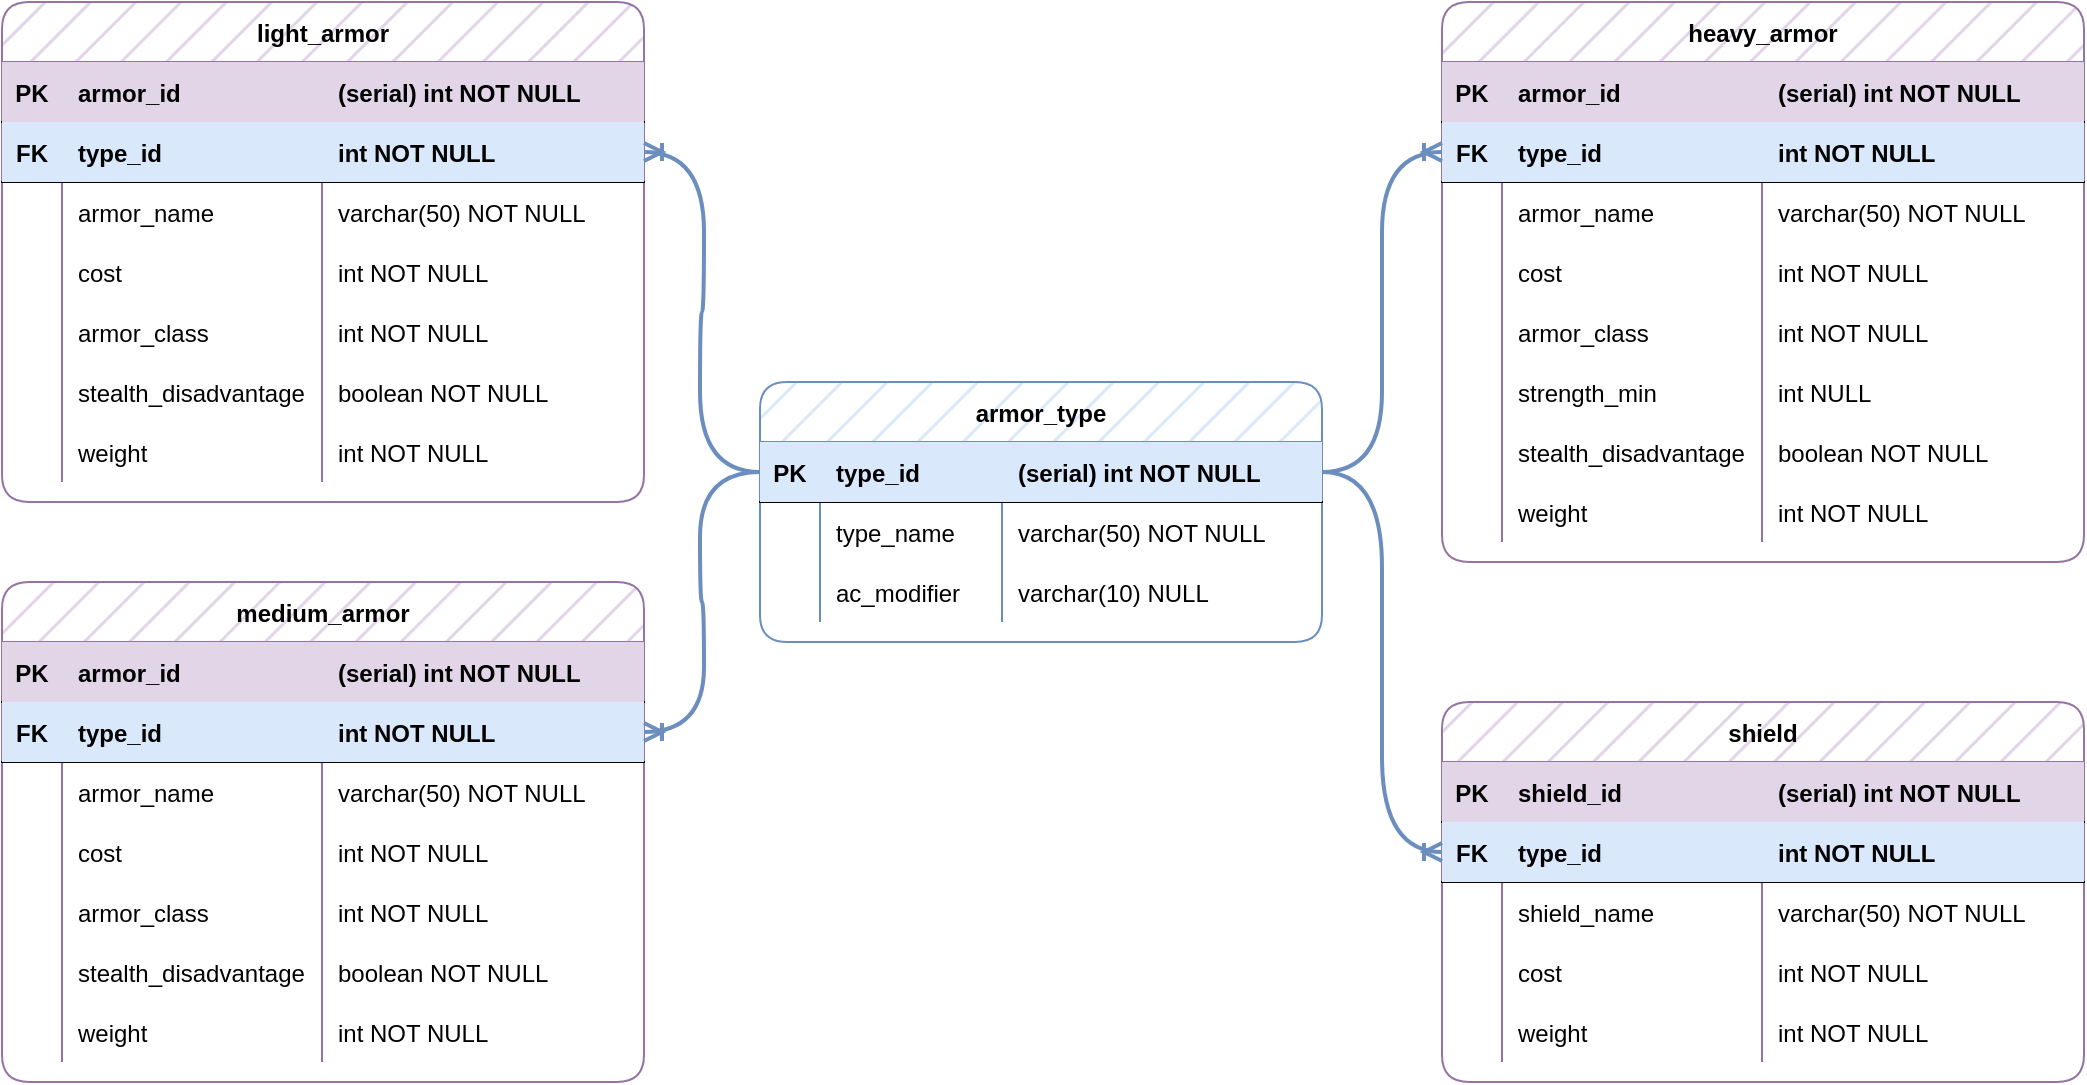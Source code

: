 <mxfile version="20.6.0" type="github" pages="3">
  <diagram id="R2lEEEUBdFMjLlhIrx00" name="armor">
    <mxGraphModel dx="765" dy="913" grid="1" gridSize="10" guides="1" tooltips="1" connect="1" arrows="1" fold="1" page="1" pageScale="1" pageWidth="1400" pageHeight="850" math="0" shadow="0" extFonts="Permanent Marker^https://fonts.googleapis.com/css?family=Permanent+Marker">
      <root>
        <mxCell id="0" />
        <mxCell id="1" parent="0" />
        <mxCell id="C-vyLk0tnHw3VtMMgP7b-23" value="armor_type" style="shape=table;startSize=30;container=1;collapsible=1;childLayout=tableLayout;fixedRows=1;rowLines=0;fontStyle=1;align=center;resizeLast=1;fillColor=#dae8fc;strokeColor=#6c8ebf;rounded=1;sketch=0;fillStyle=hatch;" parent="1" vertex="1">
          <mxGeometry x="419" y="230" width="281" height="130" as="geometry" />
        </mxCell>
        <mxCell id="C-vyLk0tnHw3VtMMgP7b-24" value="" style="shape=partialRectangle;collapsible=0;dropTarget=0;pointerEvents=0;fillColor=none;points=[[0,0.5],[1,0.5]];portConstraint=eastwest;top=0;left=0;right=0;bottom=1;" parent="C-vyLk0tnHw3VtMMgP7b-23" vertex="1">
          <mxGeometry y="30" width="281" height="30" as="geometry" />
        </mxCell>
        <mxCell id="C-vyLk0tnHw3VtMMgP7b-25" value="PK" style="shape=partialRectangle;overflow=hidden;connectable=0;fillColor=#dae8fc;top=0;left=0;bottom=0;right=0;fontStyle=1;strokeColor=#6c8ebf;" parent="C-vyLk0tnHw3VtMMgP7b-24" vertex="1">
          <mxGeometry width="30" height="30" as="geometry">
            <mxRectangle width="30" height="30" as="alternateBounds" />
          </mxGeometry>
        </mxCell>
        <mxCell id="C-vyLk0tnHw3VtMMgP7b-26" value="type_id" style="shape=partialRectangle;overflow=hidden;connectable=0;fillColor=#dae8fc;top=0;left=0;bottom=0;right=0;align=left;spacingLeft=6;fontStyle=1;strokeColor=#6c8ebf;" parent="C-vyLk0tnHw3VtMMgP7b-24" vertex="1">
          <mxGeometry x="30" width="91" height="30" as="geometry">
            <mxRectangle width="91" height="30" as="alternateBounds" />
          </mxGeometry>
        </mxCell>
        <mxCell id="UrGquPTYaDOgEPHqBl3_-1" value="(serial) int NOT NULL" style="shape=partialRectangle;overflow=hidden;connectable=0;fillColor=#dae8fc;top=0;left=0;bottom=0;right=0;align=left;spacingLeft=6;fontStyle=1;strokeColor=#6c8ebf;" parent="C-vyLk0tnHw3VtMMgP7b-24" vertex="1">
          <mxGeometry x="121" width="160" height="30" as="geometry">
            <mxRectangle width="160" height="30" as="alternateBounds" />
          </mxGeometry>
        </mxCell>
        <mxCell id="C-vyLk0tnHw3VtMMgP7b-27" value="" style="shape=partialRectangle;collapsible=0;dropTarget=0;pointerEvents=0;fillColor=none;points=[[0,0.5],[1,0.5]];portConstraint=eastwest;top=0;left=0;right=0;bottom=0;" parent="C-vyLk0tnHw3VtMMgP7b-23" vertex="1">
          <mxGeometry y="60" width="281" height="30" as="geometry" />
        </mxCell>
        <mxCell id="C-vyLk0tnHw3VtMMgP7b-28" value="" style="shape=partialRectangle;overflow=hidden;connectable=0;fillColor=none;top=0;left=0;bottom=0;right=0;" parent="C-vyLk0tnHw3VtMMgP7b-27" vertex="1">
          <mxGeometry width="30" height="30" as="geometry">
            <mxRectangle width="30" height="30" as="alternateBounds" />
          </mxGeometry>
        </mxCell>
        <mxCell id="C-vyLk0tnHw3VtMMgP7b-29" value="type_name" style="shape=partialRectangle;overflow=hidden;connectable=0;fillColor=none;top=0;left=0;bottom=0;right=0;align=left;spacingLeft=6;" parent="C-vyLk0tnHw3VtMMgP7b-27" vertex="1">
          <mxGeometry x="30" width="91" height="30" as="geometry">
            <mxRectangle width="91" height="30" as="alternateBounds" />
          </mxGeometry>
        </mxCell>
        <mxCell id="UrGquPTYaDOgEPHqBl3_-2" value="varchar(50) NOT NULL" style="shape=partialRectangle;overflow=hidden;connectable=0;fillColor=none;top=0;left=0;bottom=0;right=0;align=left;spacingLeft=6;" parent="C-vyLk0tnHw3VtMMgP7b-27" vertex="1">
          <mxGeometry x="121" width="160" height="30" as="geometry">
            <mxRectangle width="160" height="30" as="alternateBounds" />
          </mxGeometry>
        </mxCell>
        <mxCell id="UrGquPTYaDOgEPHqBl3_-77" style="shape=partialRectangle;collapsible=0;dropTarget=0;pointerEvents=0;fillColor=none;points=[[0,0.5],[1,0.5]];portConstraint=eastwest;top=0;left=0;right=0;bottom=0;" parent="C-vyLk0tnHw3VtMMgP7b-23" vertex="1">
          <mxGeometry y="90" width="281" height="30" as="geometry" />
        </mxCell>
        <mxCell id="UrGquPTYaDOgEPHqBl3_-78" style="shape=partialRectangle;overflow=hidden;connectable=0;fillColor=none;top=0;left=0;bottom=0;right=0;" parent="UrGquPTYaDOgEPHqBl3_-77" vertex="1">
          <mxGeometry width="30" height="30" as="geometry">
            <mxRectangle width="30" height="30" as="alternateBounds" />
          </mxGeometry>
        </mxCell>
        <mxCell id="UrGquPTYaDOgEPHqBl3_-79" value="ac_modifier" style="shape=partialRectangle;overflow=hidden;connectable=0;fillColor=none;top=0;left=0;bottom=0;right=0;align=left;spacingLeft=6;" parent="UrGquPTYaDOgEPHqBl3_-77" vertex="1">
          <mxGeometry x="30" width="91" height="30" as="geometry">
            <mxRectangle width="91" height="30" as="alternateBounds" />
          </mxGeometry>
        </mxCell>
        <mxCell id="UrGquPTYaDOgEPHqBl3_-80" value="varchar(10) NULL" style="shape=partialRectangle;overflow=hidden;connectable=0;fillColor=none;top=0;left=0;bottom=0;right=0;align=left;spacingLeft=6;" parent="UrGquPTYaDOgEPHqBl3_-77" vertex="1">
          <mxGeometry x="121" width="160" height="30" as="geometry">
            <mxRectangle width="160" height="30" as="alternateBounds" />
          </mxGeometry>
        </mxCell>
        <mxCell id="UrGquPTYaDOgEPHqBl3_-3" value="light_armor" style="shape=table;startSize=30;container=1;collapsible=1;childLayout=tableLayout;fixedRows=1;rowLines=0;fontStyle=1;align=center;resizeLast=1;fillColor=#e1d5e7;strokeColor=#9673a6;rounded=1;sketch=0;fillStyle=hatch;" parent="1" vertex="1">
          <mxGeometry x="40" y="40" width="321" height="250" as="geometry" />
        </mxCell>
        <mxCell id="UrGquPTYaDOgEPHqBl3_-4" value="" style="shape=partialRectangle;collapsible=0;dropTarget=0;pointerEvents=0;fillColor=none;points=[[0,0.5],[1,0.5]];portConstraint=eastwest;top=0;left=0;right=0;bottom=1;" parent="UrGquPTYaDOgEPHqBl3_-3" vertex="1">
          <mxGeometry y="30" width="321" height="30" as="geometry" />
        </mxCell>
        <mxCell id="UrGquPTYaDOgEPHqBl3_-5" value="PK" style="shape=partialRectangle;overflow=hidden;connectable=0;fillColor=#e1d5e7;top=0;left=0;bottom=0;right=0;fontStyle=1;strokeColor=#9673a6;" parent="UrGquPTYaDOgEPHqBl3_-4" vertex="1">
          <mxGeometry width="30" height="30" as="geometry">
            <mxRectangle width="30" height="30" as="alternateBounds" />
          </mxGeometry>
        </mxCell>
        <mxCell id="UrGquPTYaDOgEPHqBl3_-6" value="armor_id" style="shape=partialRectangle;overflow=hidden;connectable=0;fillColor=#e1d5e7;top=0;left=0;bottom=0;right=0;align=left;spacingLeft=6;fontStyle=1;strokeColor=#9673a6;" parent="UrGquPTYaDOgEPHqBl3_-4" vertex="1">
          <mxGeometry x="30" width="130" height="30" as="geometry">
            <mxRectangle width="130" height="30" as="alternateBounds" />
          </mxGeometry>
        </mxCell>
        <mxCell id="UrGquPTYaDOgEPHqBl3_-7" value="(serial) int NOT NULL" style="shape=partialRectangle;overflow=hidden;connectable=0;fillColor=#e1d5e7;top=0;left=0;bottom=0;right=0;align=left;spacingLeft=6;fontStyle=1;strokeColor=#9673a6;" parent="UrGquPTYaDOgEPHqBl3_-4" vertex="1">
          <mxGeometry x="160" width="161" height="30" as="geometry">
            <mxRectangle width="161" height="30" as="alternateBounds" />
          </mxGeometry>
        </mxCell>
        <mxCell id="UrGquPTYaDOgEPHqBl3_-12" style="shape=partialRectangle;collapsible=0;dropTarget=0;pointerEvents=0;fillColor=none;points=[[0,0.5],[1,0.5]];portConstraint=eastwest;top=0;left=0;right=0;bottom=1;" parent="UrGquPTYaDOgEPHqBl3_-3" vertex="1">
          <mxGeometry y="60" width="321" height="30" as="geometry" />
        </mxCell>
        <mxCell id="UrGquPTYaDOgEPHqBl3_-13" value="FK" style="shape=partialRectangle;overflow=hidden;connectable=0;fillColor=#dae8fc;top=0;left=0;bottom=0;right=0;fontStyle=1;strokeColor=#6c8ebf;" parent="UrGquPTYaDOgEPHqBl3_-12" vertex="1">
          <mxGeometry width="30" height="30" as="geometry">
            <mxRectangle width="30" height="30" as="alternateBounds" />
          </mxGeometry>
        </mxCell>
        <mxCell id="UrGquPTYaDOgEPHqBl3_-14" value="type_id" style="shape=partialRectangle;overflow=hidden;connectable=0;fillColor=#dae8fc;top=0;left=0;bottom=0;right=0;align=left;spacingLeft=6;fontStyle=1;strokeColor=#6c8ebf;" parent="UrGquPTYaDOgEPHqBl3_-12" vertex="1">
          <mxGeometry x="30" width="130" height="30" as="geometry">
            <mxRectangle width="130" height="30" as="alternateBounds" />
          </mxGeometry>
        </mxCell>
        <mxCell id="UrGquPTYaDOgEPHqBl3_-15" value="int NOT NULL" style="shape=partialRectangle;overflow=hidden;connectable=0;fillColor=#dae8fc;top=0;left=0;bottom=0;right=0;align=left;spacingLeft=6;fontStyle=1;strokeColor=#6c8ebf;" parent="UrGquPTYaDOgEPHqBl3_-12" vertex="1">
          <mxGeometry x="160" width="161" height="30" as="geometry">
            <mxRectangle width="161" height="30" as="alternateBounds" />
          </mxGeometry>
        </mxCell>
        <mxCell id="UrGquPTYaDOgEPHqBl3_-8" value="" style="shape=partialRectangle;collapsible=0;dropTarget=0;pointerEvents=0;fillColor=none;points=[[0,0.5],[1,0.5]];portConstraint=eastwest;top=0;left=0;right=0;bottom=0;" parent="UrGquPTYaDOgEPHqBl3_-3" vertex="1">
          <mxGeometry y="90" width="321" height="30" as="geometry" />
        </mxCell>
        <mxCell id="UrGquPTYaDOgEPHqBl3_-9" value="" style="shape=partialRectangle;overflow=hidden;connectable=0;fillColor=none;top=0;left=0;bottom=0;right=0;" parent="UrGquPTYaDOgEPHqBl3_-8" vertex="1">
          <mxGeometry width="30" height="30" as="geometry">
            <mxRectangle width="30" height="30" as="alternateBounds" />
          </mxGeometry>
        </mxCell>
        <mxCell id="UrGquPTYaDOgEPHqBl3_-10" value="armor_name" style="shape=partialRectangle;overflow=hidden;connectable=0;fillColor=none;top=0;left=0;bottom=0;right=0;align=left;spacingLeft=6;" parent="UrGquPTYaDOgEPHqBl3_-8" vertex="1">
          <mxGeometry x="30" width="130" height="30" as="geometry">
            <mxRectangle width="130" height="30" as="alternateBounds" />
          </mxGeometry>
        </mxCell>
        <mxCell id="UrGquPTYaDOgEPHqBl3_-11" value="varchar(50) NOT NULL" style="shape=partialRectangle;overflow=hidden;connectable=0;fillColor=none;top=0;left=0;bottom=0;right=0;align=left;spacingLeft=6;" parent="UrGquPTYaDOgEPHqBl3_-8" vertex="1">
          <mxGeometry x="160" width="161" height="30" as="geometry">
            <mxRectangle width="161" height="30" as="alternateBounds" />
          </mxGeometry>
        </mxCell>
        <mxCell id="UrGquPTYaDOgEPHqBl3_-16" style="shape=partialRectangle;collapsible=0;dropTarget=0;pointerEvents=0;fillColor=none;points=[[0,0.5],[1,0.5]];portConstraint=eastwest;top=0;left=0;right=0;bottom=0;" parent="UrGquPTYaDOgEPHqBl3_-3" vertex="1">
          <mxGeometry y="120" width="321" height="30" as="geometry" />
        </mxCell>
        <mxCell id="UrGquPTYaDOgEPHqBl3_-17" style="shape=partialRectangle;overflow=hidden;connectable=0;fillColor=none;top=0;left=0;bottom=0;right=0;" parent="UrGquPTYaDOgEPHqBl3_-16" vertex="1">
          <mxGeometry width="30" height="30" as="geometry">
            <mxRectangle width="30" height="30" as="alternateBounds" />
          </mxGeometry>
        </mxCell>
        <mxCell id="UrGquPTYaDOgEPHqBl3_-18" value="cost" style="shape=partialRectangle;overflow=hidden;connectable=0;fillColor=none;top=0;left=0;bottom=0;right=0;align=left;spacingLeft=6;" parent="UrGquPTYaDOgEPHqBl3_-16" vertex="1">
          <mxGeometry x="30" width="130" height="30" as="geometry">
            <mxRectangle width="130" height="30" as="alternateBounds" />
          </mxGeometry>
        </mxCell>
        <mxCell id="UrGquPTYaDOgEPHqBl3_-19" value="int NOT NULL" style="shape=partialRectangle;overflow=hidden;connectable=0;fillColor=none;top=0;left=0;bottom=0;right=0;align=left;spacingLeft=6;" parent="UrGquPTYaDOgEPHqBl3_-16" vertex="1">
          <mxGeometry x="160" width="161" height="30" as="geometry">
            <mxRectangle width="161" height="30" as="alternateBounds" />
          </mxGeometry>
        </mxCell>
        <mxCell id="UrGquPTYaDOgEPHqBl3_-20" style="shape=partialRectangle;collapsible=0;dropTarget=0;pointerEvents=0;fillColor=none;points=[[0,0.5],[1,0.5]];portConstraint=eastwest;top=0;left=0;right=0;bottom=0;" parent="UrGquPTYaDOgEPHqBl3_-3" vertex="1">
          <mxGeometry y="150" width="321" height="30" as="geometry" />
        </mxCell>
        <mxCell id="UrGquPTYaDOgEPHqBl3_-21" style="shape=partialRectangle;overflow=hidden;connectable=0;fillColor=none;top=0;left=0;bottom=0;right=0;" parent="UrGquPTYaDOgEPHqBl3_-20" vertex="1">
          <mxGeometry width="30" height="30" as="geometry">
            <mxRectangle width="30" height="30" as="alternateBounds" />
          </mxGeometry>
        </mxCell>
        <mxCell id="UrGquPTYaDOgEPHqBl3_-22" value="armor_class" style="shape=partialRectangle;overflow=hidden;connectable=0;fillColor=none;top=0;left=0;bottom=0;right=0;align=left;spacingLeft=6;" parent="UrGquPTYaDOgEPHqBl3_-20" vertex="1">
          <mxGeometry x="30" width="130" height="30" as="geometry">
            <mxRectangle width="130" height="30" as="alternateBounds" />
          </mxGeometry>
        </mxCell>
        <mxCell id="UrGquPTYaDOgEPHqBl3_-23" value="int NOT NULL" style="shape=partialRectangle;overflow=hidden;connectable=0;fillColor=none;top=0;left=0;bottom=0;right=0;align=left;spacingLeft=6;" parent="UrGquPTYaDOgEPHqBl3_-20" vertex="1">
          <mxGeometry x="160" width="161" height="30" as="geometry">
            <mxRectangle width="161" height="30" as="alternateBounds" />
          </mxGeometry>
        </mxCell>
        <mxCell id="UrGquPTYaDOgEPHqBl3_-32" style="shape=partialRectangle;collapsible=0;dropTarget=0;pointerEvents=0;fillColor=none;points=[[0,0.5],[1,0.5]];portConstraint=eastwest;top=0;left=0;right=0;bottom=0;" parent="UrGquPTYaDOgEPHqBl3_-3" vertex="1">
          <mxGeometry y="180" width="321" height="30" as="geometry" />
        </mxCell>
        <mxCell id="UrGquPTYaDOgEPHqBl3_-33" style="shape=partialRectangle;overflow=hidden;connectable=0;fillColor=none;top=0;left=0;bottom=0;right=0;" parent="UrGquPTYaDOgEPHqBl3_-32" vertex="1">
          <mxGeometry width="30" height="30" as="geometry">
            <mxRectangle width="30" height="30" as="alternateBounds" />
          </mxGeometry>
        </mxCell>
        <mxCell id="UrGquPTYaDOgEPHqBl3_-34" value="stealth_disadvantage" style="shape=partialRectangle;overflow=hidden;connectable=0;fillColor=none;top=0;left=0;bottom=0;right=0;align=left;spacingLeft=6;" parent="UrGquPTYaDOgEPHqBl3_-32" vertex="1">
          <mxGeometry x="30" width="130" height="30" as="geometry">
            <mxRectangle width="130" height="30" as="alternateBounds" />
          </mxGeometry>
        </mxCell>
        <mxCell id="UrGquPTYaDOgEPHqBl3_-35" value="boolean NOT NULL" style="shape=partialRectangle;overflow=hidden;connectable=0;fillColor=none;top=0;left=0;bottom=0;right=0;align=left;spacingLeft=6;" parent="UrGquPTYaDOgEPHqBl3_-32" vertex="1">
          <mxGeometry x="160" width="161" height="30" as="geometry">
            <mxRectangle width="161" height="30" as="alternateBounds" />
          </mxGeometry>
        </mxCell>
        <mxCell id="UrGquPTYaDOgEPHqBl3_-36" style="shape=partialRectangle;collapsible=0;dropTarget=0;pointerEvents=0;fillColor=none;points=[[0,0.5],[1,0.5]];portConstraint=eastwest;top=0;left=0;right=0;bottom=0;" parent="UrGquPTYaDOgEPHqBl3_-3" vertex="1">
          <mxGeometry y="210" width="321" height="30" as="geometry" />
        </mxCell>
        <mxCell id="UrGquPTYaDOgEPHqBl3_-37" style="shape=partialRectangle;overflow=hidden;connectable=0;fillColor=none;top=0;left=0;bottom=0;right=0;" parent="UrGquPTYaDOgEPHqBl3_-36" vertex="1">
          <mxGeometry width="30" height="30" as="geometry">
            <mxRectangle width="30" height="30" as="alternateBounds" />
          </mxGeometry>
        </mxCell>
        <mxCell id="UrGquPTYaDOgEPHqBl3_-38" value="weight" style="shape=partialRectangle;overflow=hidden;connectable=0;fillColor=none;top=0;left=0;bottom=0;right=0;align=left;spacingLeft=6;" parent="UrGquPTYaDOgEPHqBl3_-36" vertex="1">
          <mxGeometry x="30" width="130" height="30" as="geometry">
            <mxRectangle width="130" height="30" as="alternateBounds" />
          </mxGeometry>
        </mxCell>
        <mxCell id="UrGquPTYaDOgEPHqBl3_-39" value="int NOT NULL" style="shape=partialRectangle;overflow=hidden;connectable=0;fillColor=none;top=0;left=0;bottom=0;right=0;align=left;spacingLeft=6;" parent="UrGquPTYaDOgEPHqBl3_-36" vertex="1">
          <mxGeometry x="160" width="161" height="30" as="geometry">
            <mxRectangle width="161" height="30" as="alternateBounds" />
          </mxGeometry>
        </mxCell>
        <mxCell id="UrGquPTYaDOgEPHqBl3_-40" value="medium_armor" style="shape=table;startSize=30;container=1;collapsible=1;childLayout=tableLayout;fixedRows=1;rowLines=0;fontStyle=1;align=center;resizeLast=1;fillColor=#e1d5e7;strokeColor=#9673a6;rounded=1;sketch=0;fillStyle=hatch;" parent="1" vertex="1">
          <mxGeometry x="40" y="330" width="321" height="250" as="geometry" />
        </mxCell>
        <mxCell id="UrGquPTYaDOgEPHqBl3_-41" value="" style="shape=partialRectangle;collapsible=0;dropTarget=0;pointerEvents=0;fillColor=none;points=[[0,0.5],[1,0.5]];portConstraint=eastwest;top=0;left=0;right=0;bottom=1;" parent="UrGquPTYaDOgEPHqBl3_-40" vertex="1">
          <mxGeometry y="30" width="321" height="30" as="geometry" />
        </mxCell>
        <mxCell id="UrGquPTYaDOgEPHqBl3_-42" value="PK" style="shape=partialRectangle;overflow=hidden;connectable=0;fillColor=#e1d5e7;top=0;left=0;bottom=0;right=0;fontStyle=1;strokeColor=#9673a6;" parent="UrGquPTYaDOgEPHqBl3_-41" vertex="1">
          <mxGeometry width="30" height="30" as="geometry">
            <mxRectangle width="30" height="30" as="alternateBounds" />
          </mxGeometry>
        </mxCell>
        <mxCell id="UrGquPTYaDOgEPHqBl3_-43" value="armor_id" style="shape=partialRectangle;overflow=hidden;connectable=0;fillColor=#e1d5e7;top=0;left=0;bottom=0;right=0;align=left;spacingLeft=6;fontStyle=1;strokeColor=#9673a6;" parent="UrGquPTYaDOgEPHqBl3_-41" vertex="1">
          <mxGeometry x="30" width="130" height="30" as="geometry">
            <mxRectangle width="130" height="30" as="alternateBounds" />
          </mxGeometry>
        </mxCell>
        <mxCell id="UrGquPTYaDOgEPHqBl3_-44" value="(serial) int NOT NULL" style="shape=partialRectangle;overflow=hidden;connectable=0;fillColor=#e1d5e7;top=0;left=0;bottom=0;right=0;align=left;spacingLeft=6;fontStyle=1;strokeColor=#9673a6;" parent="UrGquPTYaDOgEPHqBl3_-41" vertex="1">
          <mxGeometry x="160" width="161" height="30" as="geometry">
            <mxRectangle width="161" height="30" as="alternateBounds" />
          </mxGeometry>
        </mxCell>
        <mxCell id="UrGquPTYaDOgEPHqBl3_-45" style="shape=partialRectangle;collapsible=0;dropTarget=0;pointerEvents=0;fillColor=none;points=[[0,0.5],[1,0.5]];portConstraint=eastwest;top=0;left=0;right=0;bottom=1;" parent="UrGquPTYaDOgEPHqBl3_-40" vertex="1">
          <mxGeometry y="60" width="321" height="30" as="geometry" />
        </mxCell>
        <mxCell id="UrGquPTYaDOgEPHqBl3_-46" value="FK" style="shape=partialRectangle;overflow=hidden;connectable=0;fillColor=#dae8fc;top=0;left=0;bottom=0;right=0;fontStyle=1;strokeColor=#6c8ebf;" parent="UrGquPTYaDOgEPHqBl3_-45" vertex="1">
          <mxGeometry width="30" height="30" as="geometry">
            <mxRectangle width="30" height="30" as="alternateBounds" />
          </mxGeometry>
        </mxCell>
        <mxCell id="UrGquPTYaDOgEPHqBl3_-47" value="type_id" style="shape=partialRectangle;overflow=hidden;connectable=0;fillColor=#dae8fc;top=0;left=0;bottom=0;right=0;align=left;spacingLeft=6;fontStyle=1;strokeColor=#6c8ebf;" parent="UrGquPTYaDOgEPHqBl3_-45" vertex="1">
          <mxGeometry x="30" width="130" height="30" as="geometry">
            <mxRectangle width="130" height="30" as="alternateBounds" />
          </mxGeometry>
        </mxCell>
        <mxCell id="UrGquPTYaDOgEPHqBl3_-48" value="int NOT NULL" style="shape=partialRectangle;overflow=hidden;connectable=0;fillColor=#dae8fc;top=0;left=0;bottom=0;right=0;align=left;spacingLeft=6;fontStyle=1;strokeColor=#6c8ebf;" parent="UrGquPTYaDOgEPHqBl3_-45" vertex="1">
          <mxGeometry x="160" width="161" height="30" as="geometry">
            <mxRectangle width="161" height="30" as="alternateBounds" />
          </mxGeometry>
        </mxCell>
        <mxCell id="UrGquPTYaDOgEPHqBl3_-49" value="" style="shape=partialRectangle;collapsible=0;dropTarget=0;pointerEvents=0;fillColor=none;points=[[0,0.5],[1,0.5]];portConstraint=eastwest;top=0;left=0;right=0;bottom=0;" parent="UrGquPTYaDOgEPHqBl3_-40" vertex="1">
          <mxGeometry y="90" width="321" height="30" as="geometry" />
        </mxCell>
        <mxCell id="UrGquPTYaDOgEPHqBl3_-50" value="" style="shape=partialRectangle;overflow=hidden;connectable=0;fillColor=none;top=0;left=0;bottom=0;right=0;" parent="UrGquPTYaDOgEPHqBl3_-49" vertex="1">
          <mxGeometry width="30" height="30" as="geometry">
            <mxRectangle width="30" height="30" as="alternateBounds" />
          </mxGeometry>
        </mxCell>
        <mxCell id="UrGquPTYaDOgEPHqBl3_-51" value="armor_name" style="shape=partialRectangle;overflow=hidden;connectable=0;fillColor=none;top=0;left=0;bottom=0;right=0;align=left;spacingLeft=6;" parent="UrGquPTYaDOgEPHqBl3_-49" vertex="1">
          <mxGeometry x="30" width="130" height="30" as="geometry">
            <mxRectangle width="130" height="30" as="alternateBounds" />
          </mxGeometry>
        </mxCell>
        <mxCell id="UrGquPTYaDOgEPHqBl3_-52" value="varchar(50) NOT NULL" style="shape=partialRectangle;overflow=hidden;connectable=0;fillColor=none;top=0;left=0;bottom=0;right=0;align=left;spacingLeft=6;" parent="UrGquPTYaDOgEPHqBl3_-49" vertex="1">
          <mxGeometry x="160" width="161" height="30" as="geometry">
            <mxRectangle width="161" height="30" as="alternateBounds" />
          </mxGeometry>
        </mxCell>
        <mxCell id="UrGquPTYaDOgEPHqBl3_-53" style="shape=partialRectangle;collapsible=0;dropTarget=0;pointerEvents=0;fillColor=none;points=[[0,0.5],[1,0.5]];portConstraint=eastwest;top=0;left=0;right=0;bottom=0;" parent="UrGquPTYaDOgEPHqBl3_-40" vertex="1">
          <mxGeometry y="120" width="321" height="30" as="geometry" />
        </mxCell>
        <mxCell id="UrGquPTYaDOgEPHqBl3_-54" style="shape=partialRectangle;overflow=hidden;connectable=0;fillColor=none;top=0;left=0;bottom=0;right=0;" parent="UrGquPTYaDOgEPHqBl3_-53" vertex="1">
          <mxGeometry width="30" height="30" as="geometry">
            <mxRectangle width="30" height="30" as="alternateBounds" />
          </mxGeometry>
        </mxCell>
        <mxCell id="UrGquPTYaDOgEPHqBl3_-55" value="cost" style="shape=partialRectangle;overflow=hidden;connectable=0;fillColor=none;top=0;left=0;bottom=0;right=0;align=left;spacingLeft=6;" parent="UrGquPTYaDOgEPHqBl3_-53" vertex="1">
          <mxGeometry x="30" width="130" height="30" as="geometry">
            <mxRectangle width="130" height="30" as="alternateBounds" />
          </mxGeometry>
        </mxCell>
        <mxCell id="UrGquPTYaDOgEPHqBl3_-56" value="int NOT NULL" style="shape=partialRectangle;overflow=hidden;connectable=0;fillColor=none;top=0;left=0;bottom=0;right=0;align=left;spacingLeft=6;" parent="UrGquPTYaDOgEPHqBl3_-53" vertex="1">
          <mxGeometry x="160" width="161" height="30" as="geometry">
            <mxRectangle width="161" height="30" as="alternateBounds" />
          </mxGeometry>
        </mxCell>
        <mxCell id="UrGquPTYaDOgEPHqBl3_-57" style="shape=partialRectangle;collapsible=0;dropTarget=0;pointerEvents=0;fillColor=none;points=[[0,0.5],[1,0.5]];portConstraint=eastwest;top=0;left=0;right=0;bottom=0;" parent="UrGquPTYaDOgEPHqBl3_-40" vertex="1">
          <mxGeometry y="150" width="321" height="30" as="geometry" />
        </mxCell>
        <mxCell id="UrGquPTYaDOgEPHqBl3_-58" style="shape=partialRectangle;overflow=hidden;connectable=0;fillColor=none;top=0;left=0;bottom=0;right=0;" parent="UrGquPTYaDOgEPHqBl3_-57" vertex="1">
          <mxGeometry width="30" height="30" as="geometry">
            <mxRectangle width="30" height="30" as="alternateBounds" />
          </mxGeometry>
        </mxCell>
        <mxCell id="UrGquPTYaDOgEPHqBl3_-59" value="armor_class" style="shape=partialRectangle;overflow=hidden;connectable=0;fillColor=none;top=0;left=0;bottom=0;right=0;align=left;spacingLeft=6;" parent="UrGquPTYaDOgEPHqBl3_-57" vertex="1">
          <mxGeometry x="30" width="130" height="30" as="geometry">
            <mxRectangle width="130" height="30" as="alternateBounds" />
          </mxGeometry>
        </mxCell>
        <mxCell id="UrGquPTYaDOgEPHqBl3_-60" value="int NOT NULL" style="shape=partialRectangle;overflow=hidden;connectable=0;fillColor=none;top=0;left=0;bottom=0;right=0;align=left;spacingLeft=6;" parent="UrGquPTYaDOgEPHqBl3_-57" vertex="1">
          <mxGeometry x="160" width="161" height="30" as="geometry">
            <mxRectangle width="161" height="30" as="alternateBounds" />
          </mxGeometry>
        </mxCell>
        <mxCell id="UrGquPTYaDOgEPHqBl3_-69" style="shape=partialRectangle;collapsible=0;dropTarget=0;pointerEvents=0;fillColor=none;points=[[0,0.5],[1,0.5]];portConstraint=eastwest;top=0;left=0;right=0;bottom=0;" parent="UrGquPTYaDOgEPHqBl3_-40" vertex="1">
          <mxGeometry y="180" width="321" height="30" as="geometry" />
        </mxCell>
        <mxCell id="UrGquPTYaDOgEPHqBl3_-70" style="shape=partialRectangle;overflow=hidden;connectable=0;fillColor=none;top=0;left=0;bottom=0;right=0;" parent="UrGquPTYaDOgEPHqBl3_-69" vertex="1">
          <mxGeometry width="30" height="30" as="geometry">
            <mxRectangle width="30" height="30" as="alternateBounds" />
          </mxGeometry>
        </mxCell>
        <mxCell id="UrGquPTYaDOgEPHqBl3_-71" value="stealth_disadvantage" style="shape=partialRectangle;overflow=hidden;connectable=0;fillColor=none;top=0;left=0;bottom=0;right=0;align=left;spacingLeft=6;" parent="UrGquPTYaDOgEPHqBl3_-69" vertex="1">
          <mxGeometry x="30" width="130" height="30" as="geometry">
            <mxRectangle width="130" height="30" as="alternateBounds" />
          </mxGeometry>
        </mxCell>
        <mxCell id="UrGquPTYaDOgEPHqBl3_-72" value="boolean NOT NULL" style="shape=partialRectangle;overflow=hidden;connectable=0;fillColor=none;top=0;left=0;bottom=0;right=0;align=left;spacingLeft=6;" parent="UrGquPTYaDOgEPHqBl3_-69" vertex="1">
          <mxGeometry x="160" width="161" height="30" as="geometry">
            <mxRectangle width="161" height="30" as="alternateBounds" />
          </mxGeometry>
        </mxCell>
        <mxCell id="UrGquPTYaDOgEPHqBl3_-73" style="shape=partialRectangle;collapsible=0;dropTarget=0;pointerEvents=0;fillColor=none;points=[[0,0.5],[1,0.5]];portConstraint=eastwest;top=0;left=0;right=0;bottom=0;" parent="UrGquPTYaDOgEPHqBl3_-40" vertex="1">
          <mxGeometry y="210" width="321" height="30" as="geometry" />
        </mxCell>
        <mxCell id="UrGquPTYaDOgEPHqBl3_-74" style="shape=partialRectangle;overflow=hidden;connectable=0;fillColor=none;top=0;left=0;bottom=0;right=0;" parent="UrGquPTYaDOgEPHqBl3_-73" vertex="1">
          <mxGeometry width="30" height="30" as="geometry">
            <mxRectangle width="30" height="30" as="alternateBounds" />
          </mxGeometry>
        </mxCell>
        <mxCell id="UrGquPTYaDOgEPHqBl3_-75" value="weight" style="shape=partialRectangle;overflow=hidden;connectable=0;fillColor=none;top=0;left=0;bottom=0;right=0;align=left;spacingLeft=6;" parent="UrGquPTYaDOgEPHqBl3_-73" vertex="1">
          <mxGeometry x="30" width="130" height="30" as="geometry">
            <mxRectangle width="130" height="30" as="alternateBounds" />
          </mxGeometry>
        </mxCell>
        <mxCell id="UrGquPTYaDOgEPHqBl3_-76" value="int NOT NULL" style="shape=partialRectangle;overflow=hidden;connectable=0;fillColor=none;top=0;left=0;bottom=0;right=0;align=left;spacingLeft=6;" parent="UrGquPTYaDOgEPHqBl3_-73" vertex="1">
          <mxGeometry x="160" width="161" height="30" as="geometry">
            <mxRectangle width="161" height="30" as="alternateBounds" />
          </mxGeometry>
        </mxCell>
        <mxCell id="UrGquPTYaDOgEPHqBl3_-81" value="heavy_armor" style="shape=table;startSize=30;container=1;collapsible=1;childLayout=tableLayout;fixedRows=1;rowLines=0;fontStyle=1;align=center;resizeLast=1;fillColor=#e1d5e7;strokeColor=#9673a6;rounded=1;sketch=0;fillStyle=hatch;" parent="1" vertex="1">
          <mxGeometry x="760" y="40" width="321" height="280" as="geometry" />
        </mxCell>
        <mxCell id="UrGquPTYaDOgEPHqBl3_-82" value="" style="shape=partialRectangle;collapsible=0;dropTarget=0;pointerEvents=0;fillColor=none;points=[[0,0.5],[1,0.5]];portConstraint=eastwest;top=0;left=0;right=0;bottom=1;" parent="UrGquPTYaDOgEPHqBl3_-81" vertex="1">
          <mxGeometry y="30" width="321" height="30" as="geometry" />
        </mxCell>
        <mxCell id="UrGquPTYaDOgEPHqBl3_-83" value="PK" style="shape=partialRectangle;overflow=hidden;connectable=0;fillColor=#e1d5e7;top=0;left=0;bottom=0;right=0;fontStyle=1;strokeColor=#9673a6;" parent="UrGquPTYaDOgEPHqBl3_-82" vertex="1">
          <mxGeometry width="30" height="30" as="geometry">
            <mxRectangle width="30" height="30" as="alternateBounds" />
          </mxGeometry>
        </mxCell>
        <mxCell id="UrGquPTYaDOgEPHqBl3_-84" value="armor_id" style="shape=partialRectangle;overflow=hidden;connectable=0;fillColor=#e1d5e7;top=0;left=0;bottom=0;right=0;align=left;spacingLeft=6;fontStyle=1;strokeColor=#9673a6;" parent="UrGquPTYaDOgEPHqBl3_-82" vertex="1">
          <mxGeometry x="30" width="130" height="30" as="geometry">
            <mxRectangle width="130" height="30" as="alternateBounds" />
          </mxGeometry>
        </mxCell>
        <mxCell id="UrGquPTYaDOgEPHqBl3_-85" value="(serial) int NOT NULL" style="shape=partialRectangle;overflow=hidden;connectable=0;fillColor=#e1d5e7;top=0;left=0;bottom=0;right=0;align=left;spacingLeft=6;fontStyle=1;strokeColor=#9673a6;" parent="UrGquPTYaDOgEPHqBl3_-82" vertex="1">
          <mxGeometry x="160" width="161" height="30" as="geometry">
            <mxRectangle width="161" height="30" as="alternateBounds" />
          </mxGeometry>
        </mxCell>
        <mxCell id="UrGquPTYaDOgEPHqBl3_-86" style="shape=partialRectangle;collapsible=0;dropTarget=0;pointerEvents=0;fillColor=none;points=[[0,0.5],[1,0.5]];portConstraint=eastwest;top=0;left=0;right=0;bottom=1;" parent="UrGquPTYaDOgEPHqBl3_-81" vertex="1">
          <mxGeometry y="60" width="321" height="30" as="geometry" />
        </mxCell>
        <mxCell id="UrGquPTYaDOgEPHqBl3_-87" value="FK" style="shape=partialRectangle;overflow=hidden;connectable=0;fillColor=#dae8fc;top=0;left=0;bottom=0;right=0;fontStyle=1;strokeColor=#6c8ebf;" parent="UrGquPTYaDOgEPHqBl3_-86" vertex="1">
          <mxGeometry width="30" height="30" as="geometry">
            <mxRectangle width="30" height="30" as="alternateBounds" />
          </mxGeometry>
        </mxCell>
        <mxCell id="UrGquPTYaDOgEPHqBl3_-88" value="type_id" style="shape=partialRectangle;overflow=hidden;connectable=0;fillColor=#dae8fc;top=0;left=0;bottom=0;right=0;align=left;spacingLeft=6;fontStyle=1;strokeColor=#6c8ebf;" parent="UrGquPTYaDOgEPHqBl3_-86" vertex="1">
          <mxGeometry x="30" width="130" height="30" as="geometry">
            <mxRectangle width="130" height="30" as="alternateBounds" />
          </mxGeometry>
        </mxCell>
        <mxCell id="UrGquPTYaDOgEPHqBl3_-89" value="int NOT NULL" style="shape=partialRectangle;overflow=hidden;connectable=0;fillColor=#dae8fc;top=0;left=0;bottom=0;right=0;align=left;spacingLeft=6;fontStyle=1;strokeColor=#6c8ebf;" parent="UrGquPTYaDOgEPHqBl3_-86" vertex="1">
          <mxGeometry x="160" width="161" height="30" as="geometry">
            <mxRectangle width="161" height="30" as="alternateBounds" />
          </mxGeometry>
        </mxCell>
        <mxCell id="UrGquPTYaDOgEPHqBl3_-90" value="" style="shape=partialRectangle;collapsible=0;dropTarget=0;pointerEvents=0;fillColor=none;points=[[0,0.5],[1,0.5]];portConstraint=eastwest;top=0;left=0;right=0;bottom=0;" parent="UrGquPTYaDOgEPHqBl3_-81" vertex="1">
          <mxGeometry y="90" width="321" height="30" as="geometry" />
        </mxCell>
        <mxCell id="UrGquPTYaDOgEPHqBl3_-91" value="" style="shape=partialRectangle;overflow=hidden;connectable=0;fillColor=none;top=0;left=0;bottom=0;right=0;" parent="UrGquPTYaDOgEPHqBl3_-90" vertex="1">
          <mxGeometry width="30" height="30" as="geometry">
            <mxRectangle width="30" height="30" as="alternateBounds" />
          </mxGeometry>
        </mxCell>
        <mxCell id="UrGquPTYaDOgEPHqBl3_-92" value="armor_name" style="shape=partialRectangle;overflow=hidden;connectable=0;fillColor=none;top=0;left=0;bottom=0;right=0;align=left;spacingLeft=6;" parent="UrGquPTYaDOgEPHqBl3_-90" vertex="1">
          <mxGeometry x="30" width="130" height="30" as="geometry">
            <mxRectangle width="130" height="30" as="alternateBounds" />
          </mxGeometry>
        </mxCell>
        <mxCell id="UrGquPTYaDOgEPHqBl3_-93" value="varchar(50) NOT NULL" style="shape=partialRectangle;overflow=hidden;connectable=0;fillColor=none;top=0;left=0;bottom=0;right=0;align=left;spacingLeft=6;" parent="UrGquPTYaDOgEPHqBl3_-90" vertex="1">
          <mxGeometry x="160" width="161" height="30" as="geometry">
            <mxRectangle width="161" height="30" as="alternateBounds" />
          </mxGeometry>
        </mxCell>
        <mxCell id="UrGquPTYaDOgEPHqBl3_-94" style="shape=partialRectangle;collapsible=0;dropTarget=0;pointerEvents=0;fillColor=none;points=[[0,0.5],[1,0.5]];portConstraint=eastwest;top=0;left=0;right=0;bottom=0;" parent="UrGquPTYaDOgEPHqBl3_-81" vertex="1">
          <mxGeometry y="120" width="321" height="30" as="geometry" />
        </mxCell>
        <mxCell id="UrGquPTYaDOgEPHqBl3_-95" style="shape=partialRectangle;overflow=hidden;connectable=0;fillColor=none;top=0;left=0;bottom=0;right=0;" parent="UrGquPTYaDOgEPHqBl3_-94" vertex="1">
          <mxGeometry width="30" height="30" as="geometry">
            <mxRectangle width="30" height="30" as="alternateBounds" />
          </mxGeometry>
        </mxCell>
        <mxCell id="UrGquPTYaDOgEPHqBl3_-96" value="cost" style="shape=partialRectangle;overflow=hidden;connectable=0;fillColor=none;top=0;left=0;bottom=0;right=0;align=left;spacingLeft=6;" parent="UrGquPTYaDOgEPHqBl3_-94" vertex="1">
          <mxGeometry x="30" width="130" height="30" as="geometry">
            <mxRectangle width="130" height="30" as="alternateBounds" />
          </mxGeometry>
        </mxCell>
        <mxCell id="UrGquPTYaDOgEPHqBl3_-97" value="int NOT NULL" style="shape=partialRectangle;overflow=hidden;connectable=0;fillColor=none;top=0;left=0;bottom=0;right=0;align=left;spacingLeft=6;" parent="UrGquPTYaDOgEPHqBl3_-94" vertex="1">
          <mxGeometry x="160" width="161" height="30" as="geometry">
            <mxRectangle width="161" height="30" as="alternateBounds" />
          </mxGeometry>
        </mxCell>
        <mxCell id="UrGquPTYaDOgEPHqBl3_-98" style="shape=partialRectangle;collapsible=0;dropTarget=0;pointerEvents=0;fillColor=none;points=[[0,0.5],[1,0.5]];portConstraint=eastwest;top=0;left=0;right=0;bottom=0;" parent="UrGquPTYaDOgEPHqBl3_-81" vertex="1">
          <mxGeometry y="150" width="321" height="30" as="geometry" />
        </mxCell>
        <mxCell id="UrGquPTYaDOgEPHqBl3_-99" style="shape=partialRectangle;overflow=hidden;connectable=0;fillColor=none;top=0;left=0;bottom=0;right=0;" parent="UrGquPTYaDOgEPHqBl3_-98" vertex="1">
          <mxGeometry width="30" height="30" as="geometry">
            <mxRectangle width="30" height="30" as="alternateBounds" />
          </mxGeometry>
        </mxCell>
        <mxCell id="UrGquPTYaDOgEPHqBl3_-100" value="armor_class" style="shape=partialRectangle;overflow=hidden;connectable=0;fillColor=none;top=0;left=0;bottom=0;right=0;align=left;spacingLeft=6;" parent="UrGquPTYaDOgEPHqBl3_-98" vertex="1">
          <mxGeometry x="30" width="130" height="30" as="geometry">
            <mxRectangle width="130" height="30" as="alternateBounds" />
          </mxGeometry>
        </mxCell>
        <mxCell id="UrGquPTYaDOgEPHqBl3_-101" value="int NOT NULL" style="shape=partialRectangle;overflow=hidden;connectable=0;fillColor=none;top=0;left=0;bottom=0;right=0;align=left;spacingLeft=6;" parent="UrGquPTYaDOgEPHqBl3_-98" vertex="1">
          <mxGeometry x="160" width="161" height="30" as="geometry">
            <mxRectangle width="161" height="30" as="alternateBounds" />
          </mxGeometry>
        </mxCell>
        <mxCell id="UrGquPTYaDOgEPHqBl3_-106" style="shape=partialRectangle;collapsible=0;dropTarget=0;pointerEvents=0;fillColor=none;points=[[0,0.5],[1,0.5]];portConstraint=eastwest;top=0;left=0;right=0;bottom=0;" parent="UrGquPTYaDOgEPHqBl3_-81" vertex="1">
          <mxGeometry y="180" width="321" height="30" as="geometry" />
        </mxCell>
        <mxCell id="UrGquPTYaDOgEPHqBl3_-107" style="shape=partialRectangle;overflow=hidden;connectable=0;fillColor=none;top=0;left=0;bottom=0;right=0;" parent="UrGquPTYaDOgEPHqBl3_-106" vertex="1">
          <mxGeometry width="30" height="30" as="geometry">
            <mxRectangle width="30" height="30" as="alternateBounds" />
          </mxGeometry>
        </mxCell>
        <mxCell id="UrGquPTYaDOgEPHqBl3_-108" value="strength_min" style="shape=partialRectangle;overflow=hidden;connectable=0;fillColor=none;top=0;left=0;bottom=0;right=0;align=left;spacingLeft=6;" parent="UrGquPTYaDOgEPHqBl3_-106" vertex="1">
          <mxGeometry x="30" width="130" height="30" as="geometry">
            <mxRectangle width="130" height="30" as="alternateBounds" />
          </mxGeometry>
        </mxCell>
        <mxCell id="UrGquPTYaDOgEPHqBl3_-109" value="int NULL" style="shape=partialRectangle;overflow=hidden;connectable=0;fillColor=none;top=0;left=0;bottom=0;right=0;align=left;spacingLeft=6;" parent="UrGquPTYaDOgEPHqBl3_-106" vertex="1">
          <mxGeometry x="160" width="161" height="30" as="geometry">
            <mxRectangle width="161" height="30" as="alternateBounds" />
          </mxGeometry>
        </mxCell>
        <mxCell id="UrGquPTYaDOgEPHqBl3_-110" style="shape=partialRectangle;collapsible=0;dropTarget=0;pointerEvents=0;fillColor=none;points=[[0,0.5],[1,0.5]];portConstraint=eastwest;top=0;left=0;right=0;bottom=0;" parent="UrGquPTYaDOgEPHqBl3_-81" vertex="1">
          <mxGeometry y="210" width="321" height="30" as="geometry" />
        </mxCell>
        <mxCell id="UrGquPTYaDOgEPHqBl3_-111" style="shape=partialRectangle;overflow=hidden;connectable=0;fillColor=none;top=0;left=0;bottom=0;right=0;" parent="UrGquPTYaDOgEPHqBl3_-110" vertex="1">
          <mxGeometry width="30" height="30" as="geometry">
            <mxRectangle width="30" height="30" as="alternateBounds" />
          </mxGeometry>
        </mxCell>
        <mxCell id="UrGquPTYaDOgEPHqBl3_-112" value="stealth_disadvantage" style="shape=partialRectangle;overflow=hidden;connectable=0;fillColor=none;top=0;left=0;bottom=0;right=0;align=left;spacingLeft=6;" parent="UrGquPTYaDOgEPHqBl3_-110" vertex="1">
          <mxGeometry x="30" width="130" height="30" as="geometry">
            <mxRectangle width="130" height="30" as="alternateBounds" />
          </mxGeometry>
        </mxCell>
        <mxCell id="UrGquPTYaDOgEPHqBl3_-113" value="boolean NOT NULL" style="shape=partialRectangle;overflow=hidden;connectable=0;fillColor=none;top=0;left=0;bottom=0;right=0;align=left;spacingLeft=6;" parent="UrGquPTYaDOgEPHqBl3_-110" vertex="1">
          <mxGeometry x="160" width="161" height="30" as="geometry">
            <mxRectangle width="161" height="30" as="alternateBounds" />
          </mxGeometry>
        </mxCell>
        <mxCell id="UrGquPTYaDOgEPHqBl3_-114" style="shape=partialRectangle;collapsible=0;dropTarget=0;pointerEvents=0;fillColor=none;points=[[0,0.5],[1,0.5]];portConstraint=eastwest;top=0;left=0;right=0;bottom=0;" parent="UrGquPTYaDOgEPHqBl3_-81" vertex="1">
          <mxGeometry y="240" width="321" height="30" as="geometry" />
        </mxCell>
        <mxCell id="UrGquPTYaDOgEPHqBl3_-115" style="shape=partialRectangle;overflow=hidden;connectable=0;fillColor=none;top=0;left=0;bottom=0;right=0;" parent="UrGquPTYaDOgEPHqBl3_-114" vertex="1">
          <mxGeometry width="30" height="30" as="geometry">
            <mxRectangle width="30" height="30" as="alternateBounds" />
          </mxGeometry>
        </mxCell>
        <mxCell id="UrGquPTYaDOgEPHqBl3_-116" value="weight" style="shape=partialRectangle;overflow=hidden;connectable=0;fillColor=none;top=0;left=0;bottom=0;right=0;align=left;spacingLeft=6;" parent="UrGquPTYaDOgEPHqBl3_-114" vertex="1">
          <mxGeometry x="30" width="130" height="30" as="geometry">
            <mxRectangle width="130" height="30" as="alternateBounds" />
          </mxGeometry>
        </mxCell>
        <mxCell id="UrGquPTYaDOgEPHqBl3_-117" value="int NOT NULL" style="shape=partialRectangle;overflow=hidden;connectable=0;fillColor=none;top=0;left=0;bottom=0;right=0;align=left;spacingLeft=6;" parent="UrGquPTYaDOgEPHqBl3_-114" vertex="1">
          <mxGeometry x="160" width="161" height="30" as="geometry">
            <mxRectangle width="161" height="30" as="alternateBounds" />
          </mxGeometry>
        </mxCell>
        <mxCell id="UrGquPTYaDOgEPHqBl3_-118" value="shield" style="shape=table;startSize=30;container=1;collapsible=1;childLayout=tableLayout;fixedRows=1;rowLines=0;fontStyle=1;align=center;resizeLast=1;fillColor=#e1d5e7;strokeColor=#9673a6;rounded=1;sketch=0;fillStyle=hatch;" parent="1" vertex="1">
          <mxGeometry x="760" y="390" width="321" height="190" as="geometry" />
        </mxCell>
        <mxCell id="UrGquPTYaDOgEPHqBl3_-119" value="" style="shape=partialRectangle;collapsible=0;dropTarget=0;pointerEvents=0;fillColor=none;points=[[0,0.5],[1,0.5]];portConstraint=eastwest;top=0;left=0;right=0;bottom=1;" parent="UrGquPTYaDOgEPHqBl3_-118" vertex="1">
          <mxGeometry y="30" width="321" height="30" as="geometry" />
        </mxCell>
        <mxCell id="UrGquPTYaDOgEPHqBl3_-120" value="PK" style="shape=partialRectangle;overflow=hidden;connectable=0;fillColor=#e1d5e7;top=0;left=0;bottom=0;right=0;fontStyle=1;strokeColor=#9673a6;" parent="UrGquPTYaDOgEPHqBl3_-119" vertex="1">
          <mxGeometry width="30" height="30" as="geometry">
            <mxRectangle width="30" height="30" as="alternateBounds" />
          </mxGeometry>
        </mxCell>
        <mxCell id="UrGquPTYaDOgEPHqBl3_-121" value="shield_id" style="shape=partialRectangle;overflow=hidden;connectable=0;fillColor=#e1d5e7;top=0;left=0;bottom=0;right=0;align=left;spacingLeft=6;fontStyle=1;strokeColor=#9673a6;" parent="UrGquPTYaDOgEPHqBl3_-119" vertex="1">
          <mxGeometry x="30" width="130" height="30" as="geometry">
            <mxRectangle width="130" height="30" as="alternateBounds" />
          </mxGeometry>
        </mxCell>
        <mxCell id="UrGquPTYaDOgEPHqBl3_-122" value="(serial) int NOT NULL" style="shape=partialRectangle;overflow=hidden;connectable=0;fillColor=#e1d5e7;top=0;left=0;bottom=0;right=0;align=left;spacingLeft=6;fontStyle=1;strokeColor=#9673a6;" parent="UrGquPTYaDOgEPHqBl3_-119" vertex="1">
          <mxGeometry x="160" width="161" height="30" as="geometry">
            <mxRectangle width="161" height="30" as="alternateBounds" />
          </mxGeometry>
        </mxCell>
        <mxCell id="UrGquPTYaDOgEPHqBl3_-123" style="shape=partialRectangle;collapsible=0;dropTarget=0;pointerEvents=0;fillColor=none;points=[[0,0.5],[1,0.5]];portConstraint=eastwest;top=0;left=0;right=0;bottom=1;" parent="UrGquPTYaDOgEPHqBl3_-118" vertex="1">
          <mxGeometry y="60" width="321" height="30" as="geometry" />
        </mxCell>
        <mxCell id="UrGquPTYaDOgEPHqBl3_-124" value="FK" style="shape=partialRectangle;overflow=hidden;connectable=0;fillColor=#dae8fc;top=0;left=0;bottom=0;right=0;fontStyle=1;strokeColor=#6c8ebf;" parent="UrGquPTYaDOgEPHqBl3_-123" vertex="1">
          <mxGeometry width="30" height="30" as="geometry">
            <mxRectangle width="30" height="30" as="alternateBounds" />
          </mxGeometry>
        </mxCell>
        <mxCell id="UrGquPTYaDOgEPHqBl3_-125" value="type_id" style="shape=partialRectangle;overflow=hidden;connectable=0;fillColor=#dae8fc;top=0;left=0;bottom=0;right=0;align=left;spacingLeft=6;fontStyle=1;strokeColor=#6c8ebf;" parent="UrGquPTYaDOgEPHqBl3_-123" vertex="1">
          <mxGeometry x="30" width="130" height="30" as="geometry">
            <mxRectangle width="130" height="30" as="alternateBounds" />
          </mxGeometry>
        </mxCell>
        <mxCell id="UrGquPTYaDOgEPHqBl3_-126" value="int NOT NULL" style="shape=partialRectangle;overflow=hidden;connectable=0;fillColor=#dae8fc;top=0;left=0;bottom=0;right=0;align=left;spacingLeft=6;fontStyle=1;strokeColor=#6c8ebf;" parent="UrGquPTYaDOgEPHqBl3_-123" vertex="1">
          <mxGeometry x="160" width="161" height="30" as="geometry">
            <mxRectangle width="161" height="30" as="alternateBounds" />
          </mxGeometry>
        </mxCell>
        <mxCell id="UrGquPTYaDOgEPHqBl3_-127" value="" style="shape=partialRectangle;collapsible=0;dropTarget=0;pointerEvents=0;fillColor=none;points=[[0,0.5],[1,0.5]];portConstraint=eastwest;top=0;left=0;right=0;bottom=0;" parent="UrGquPTYaDOgEPHqBl3_-118" vertex="1">
          <mxGeometry y="90" width="321" height="30" as="geometry" />
        </mxCell>
        <mxCell id="UrGquPTYaDOgEPHqBl3_-128" value="" style="shape=partialRectangle;overflow=hidden;connectable=0;fillColor=none;top=0;left=0;bottom=0;right=0;" parent="UrGquPTYaDOgEPHqBl3_-127" vertex="1">
          <mxGeometry width="30" height="30" as="geometry">
            <mxRectangle width="30" height="30" as="alternateBounds" />
          </mxGeometry>
        </mxCell>
        <mxCell id="UrGquPTYaDOgEPHqBl3_-129" value="shield_name" style="shape=partialRectangle;overflow=hidden;connectable=0;fillColor=none;top=0;left=0;bottom=0;right=0;align=left;spacingLeft=6;" parent="UrGquPTYaDOgEPHqBl3_-127" vertex="1">
          <mxGeometry x="30" width="130" height="30" as="geometry">
            <mxRectangle width="130" height="30" as="alternateBounds" />
          </mxGeometry>
        </mxCell>
        <mxCell id="UrGquPTYaDOgEPHqBl3_-130" value="varchar(50) NOT NULL" style="shape=partialRectangle;overflow=hidden;connectable=0;fillColor=none;top=0;left=0;bottom=0;right=0;align=left;spacingLeft=6;" parent="UrGquPTYaDOgEPHqBl3_-127" vertex="1">
          <mxGeometry x="160" width="161" height="30" as="geometry">
            <mxRectangle width="161" height="30" as="alternateBounds" />
          </mxGeometry>
        </mxCell>
        <mxCell id="UrGquPTYaDOgEPHqBl3_-131" style="shape=partialRectangle;collapsible=0;dropTarget=0;pointerEvents=0;fillColor=none;points=[[0,0.5],[1,0.5]];portConstraint=eastwest;top=0;left=0;right=0;bottom=0;" parent="UrGquPTYaDOgEPHqBl3_-118" vertex="1">
          <mxGeometry y="120" width="321" height="30" as="geometry" />
        </mxCell>
        <mxCell id="UrGquPTYaDOgEPHqBl3_-132" style="shape=partialRectangle;overflow=hidden;connectable=0;fillColor=none;top=0;left=0;bottom=0;right=0;" parent="UrGquPTYaDOgEPHqBl3_-131" vertex="1">
          <mxGeometry width="30" height="30" as="geometry">
            <mxRectangle width="30" height="30" as="alternateBounds" />
          </mxGeometry>
        </mxCell>
        <mxCell id="UrGquPTYaDOgEPHqBl3_-133" value="cost" style="shape=partialRectangle;overflow=hidden;connectable=0;fillColor=none;top=0;left=0;bottom=0;right=0;align=left;spacingLeft=6;" parent="UrGquPTYaDOgEPHqBl3_-131" vertex="1">
          <mxGeometry x="30" width="130" height="30" as="geometry">
            <mxRectangle width="130" height="30" as="alternateBounds" />
          </mxGeometry>
        </mxCell>
        <mxCell id="UrGquPTYaDOgEPHqBl3_-134" value="int NOT NULL" style="shape=partialRectangle;overflow=hidden;connectable=0;fillColor=none;top=0;left=0;bottom=0;right=0;align=left;spacingLeft=6;" parent="UrGquPTYaDOgEPHqBl3_-131" vertex="1">
          <mxGeometry x="160" width="161" height="30" as="geometry">
            <mxRectangle width="161" height="30" as="alternateBounds" />
          </mxGeometry>
        </mxCell>
        <mxCell id="Hca4gbov4nkPlanLgbcG-1" style="shape=partialRectangle;collapsible=0;dropTarget=0;pointerEvents=0;fillColor=none;points=[[0,0.5],[1,0.5]];portConstraint=eastwest;top=0;left=0;right=0;bottom=0;" parent="UrGquPTYaDOgEPHqBl3_-118" vertex="1">
          <mxGeometry y="150" width="321" height="30" as="geometry" />
        </mxCell>
        <mxCell id="Hca4gbov4nkPlanLgbcG-2" style="shape=partialRectangle;overflow=hidden;connectable=0;fillColor=none;top=0;left=0;bottom=0;right=0;" parent="Hca4gbov4nkPlanLgbcG-1" vertex="1">
          <mxGeometry width="30" height="30" as="geometry">
            <mxRectangle width="30" height="30" as="alternateBounds" />
          </mxGeometry>
        </mxCell>
        <mxCell id="Hca4gbov4nkPlanLgbcG-3" value="weight" style="shape=partialRectangle;overflow=hidden;connectable=0;fillColor=none;top=0;left=0;bottom=0;right=0;align=left;spacingLeft=6;" parent="Hca4gbov4nkPlanLgbcG-1" vertex="1">
          <mxGeometry x="30" width="130" height="30" as="geometry">
            <mxRectangle width="130" height="30" as="alternateBounds" />
          </mxGeometry>
        </mxCell>
        <mxCell id="Hca4gbov4nkPlanLgbcG-4" value="int NOT NULL" style="shape=partialRectangle;overflow=hidden;connectable=0;fillColor=none;top=0;left=0;bottom=0;right=0;align=left;spacingLeft=6;" parent="Hca4gbov4nkPlanLgbcG-1" vertex="1">
          <mxGeometry x="160" width="161" height="30" as="geometry">
            <mxRectangle width="161" height="30" as="alternateBounds" />
          </mxGeometry>
        </mxCell>
        <mxCell id="UrGquPTYaDOgEPHqBl3_-155" value="" style="edgeStyle=entityRelationEdgeStyle;fontSize=12;html=1;endArrow=ERoneToMany;strokeWidth=2;fillColor=#dae8fc;strokeColor=#6c8ebf;curved=1;" parent="1" source="C-vyLk0tnHw3VtMMgP7b-24" target="UrGquPTYaDOgEPHqBl3_-12" edge="1">
          <mxGeometry width="100" height="100" relative="1" as="geometry">
            <mxPoint x="400" y="390" as="sourcePoint" />
            <mxPoint x="500" y="290" as="targetPoint" />
          </mxGeometry>
        </mxCell>
        <mxCell id="UrGquPTYaDOgEPHqBl3_-156" value="" style="edgeStyle=entityRelationEdgeStyle;fontSize=12;html=1;endArrow=ERoneToMany;strokeWidth=2;fillColor=#dae8fc;strokeColor=#6c8ebf;curved=1;" parent="1" source="C-vyLk0tnHw3VtMMgP7b-24" target="UrGquPTYaDOgEPHqBl3_-45" edge="1">
          <mxGeometry width="100" height="100" relative="1" as="geometry">
            <mxPoint x="530" y="300" as="sourcePoint" />
            <mxPoint x="569" y="330" as="targetPoint" />
          </mxGeometry>
        </mxCell>
        <mxCell id="UrGquPTYaDOgEPHqBl3_-157" value="" style="edgeStyle=entityRelationEdgeStyle;fontSize=12;html=1;endArrow=ERoneToMany;strokeWidth=2;fillColor=#dae8fc;strokeColor=#6c8ebf;entryX=0;entryY=0.5;entryDx=0;entryDy=0;curved=1;" parent="1" source="C-vyLk0tnHw3VtMMgP7b-24" target="UrGquPTYaDOgEPHqBl3_-123" edge="1">
          <mxGeometry width="100" height="100" relative="1" as="geometry">
            <mxPoint x="410" y="240" as="sourcePoint" />
            <mxPoint x="449" y="270" as="targetPoint" />
          </mxGeometry>
        </mxCell>
        <mxCell id="UrGquPTYaDOgEPHqBl3_-158" value="" style="edgeStyle=entityRelationEdgeStyle;fontSize=12;html=1;endArrow=ERoneToMany;strokeWidth=2;fillColor=#dae8fc;strokeColor=#6c8ebf;entryX=0;entryY=0.5;entryDx=0;entryDy=0;curved=1;" parent="1" source="C-vyLk0tnHw3VtMMgP7b-24" target="UrGquPTYaDOgEPHqBl3_-86" edge="1">
          <mxGeometry width="100" height="100" relative="1" as="geometry">
            <mxPoint x="470" y="290" as="sourcePoint" />
            <mxPoint x="509" y="320" as="targetPoint" />
          </mxGeometry>
        </mxCell>
      </root>
    </mxGraphModel>
  </diagram>
  <diagram id="yNPOKNENJrID5oNzstWm" name="weapon">
    <mxGraphModel dx="929" dy="1109" grid="1" gridSize="10" guides="1" tooltips="1" connect="1" arrows="1" fold="1" page="1" pageScale="1" pageWidth="1400" pageHeight="850" math="0" shadow="0">
      <root>
        <mxCell id="0" />
        <mxCell id="1" parent="0" />
        <mxCell id="hTgAL3yO0M9o9Un40Itb-1" value="weapon_type" style="shape=table;startSize=30;container=1;collapsible=1;childLayout=tableLayout;fixedRows=1;rowLines=0;fontStyle=1;align=center;resizeLast=1;fillColor=#d5e8d4;strokeColor=#82b366;rounded=1;fillStyle=hatch;" parent="1" vertex="1">
          <mxGeometry x="41" y="40" width="281" height="100" as="geometry" />
        </mxCell>
        <mxCell id="hTgAL3yO0M9o9Un40Itb-2" value="" style="shape=partialRectangle;collapsible=0;dropTarget=0;pointerEvents=0;fillColor=none;points=[[0,0.5],[1,0.5]];portConstraint=eastwest;top=0;left=0;right=0;bottom=1;" parent="hTgAL3yO0M9o9Un40Itb-1" vertex="1">
          <mxGeometry y="30" width="281" height="30" as="geometry" />
        </mxCell>
        <mxCell id="hTgAL3yO0M9o9Un40Itb-3" value="PK" style="shape=partialRectangle;overflow=hidden;connectable=0;fillColor=#d5e8d4;top=0;left=0;bottom=0;right=0;fontStyle=1;strokeColor=#82b366;" parent="hTgAL3yO0M9o9Un40Itb-2" vertex="1">
          <mxGeometry width="30" height="30" as="geometry">
            <mxRectangle width="30" height="30" as="alternateBounds" />
          </mxGeometry>
        </mxCell>
        <mxCell id="hTgAL3yO0M9o9Un40Itb-4" value="type_id" style="shape=partialRectangle;overflow=hidden;connectable=0;fillColor=#d5e8d4;top=0;left=0;bottom=0;right=0;align=left;spacingLeft=6;fontStyle=1;strokeColor=#82b366;" parent="hTgAL3yO0M9o9Un40Itb-2" vertex="1">
          <mxGeometry x="30" width="91" height="30" as="geometry">
            <mxRectangle width="91" height="30" as="alternateBounds" />
          </mxGeometry>
        </mxCell>
        <mxCell id="hTgAL3yO0M9o9Un40Itb-5" value="(serial) int NOT NULL" style="shape=partialRectangle;overflow=hidden;connectable=0;fillColor=#d5e8d4;top=0;left=0;bottom=0;right=0;align=left;spacingLeft=6;fontStyle=1;strokeColor=#82b366;" parent="hTgAL3yO0M9o9Un40Itb-2" vertex="1">
          <mxGeometry x="121" width="160" height="30" as="geometry">
            <mxRectangle width="160" height="30" as="alternateBounds" />
          </mxGeometry>
        </mxCell>
        <mxCell id="hTgAL3yO0M9o9Un40Itb-6" value="" style="shape=partialRectangle;collapsible=0;dropTarget=0;pointerEvents=0;fillColor=none;points=[[0,0.5],[1,0.5]];portConstraint=eastwest;top=0;left=0;right=0;bottom=0;" parent="hTgAL3yO0M9o9Un40Itb-1" vertex="1">
          <mxGeometry y="60" width="281" height="30" as="geometry" />
        </mxCell>
        <mxCell id="hTgAL3yO0M9o9Un40Itb-7" value="" style="shape=partialRectangle;overflow=hidden;connectable=0;fillColor=none;top=0;left=0;bottom=0;right=0;" parent="hTgAL3yO0M9o9Un40Itb-6" vertex="1">
          <mxGeometry width="30" height="30" as="geometry">
            <mxRectangle width="30" height="30" as="alternateBounds" />
          </mxGeometry>
        </mxCell>
        <mxCell id="hTgAL3yO0M9o9Un40Itb-8" value="type_name" style="shape=partialRectangle;overflow=hidden;connectable=0;fillColor=none;top=0;left=0;bottom=0;right=0;align=left;spacingLeft=6;" parent="hTgAL3yO0M9o9Un40Itb-6" vertex="1">
          <mxGeometry x="30" width="91" height="30" as="geometry">
            <mxRectangle width="91" height="30" as="alternateBounds" />
          </mxGeometry>
        </mxCell>
        <mxCell id="hTgAL3yO0M9o9Un40Itb-9" value="varchar(50) NOT NULL" style="shape=partialRectangle;overflow=hidden;connectable=0;fillColor=none;top=0;left=0;bottom=0;right=0;align=left;spacingLeft=6;" parent="hTgAL3yO0M9o9Un40Itb-6" vertex="1">
          <mxGeometry x="121" width="160" height="30" as="geometry">
            <mxRectangle width="160" height="30" as="alternateBounds" />
          </mxGeometry>
        </mxCell>
        <mxCell id="H7VYerQgf7hWsiCKnoK7-117" value="" style="edgeStyle=entityRelationEdgeStyle;fontSize=12;html=1;endArrow=ERoneToMany;strokeWidth=2;curved=1;fillColor=#d5e8d4;strokeColor=#82b366;" parent="1" source="hTgAL3yO0M9o9Un40Itb-2" target="ybHkal-1faUYojYhc__1-6" edge="1">
          <mxGeometry width="100" height="100" relative="1" as="geometry">
            <mxPoint x="510" y="450" as="sourcePoint" />
            <mxPoint x="920" y="155" as="targetPoint" />
          </mxGeometry>
        </mxCell>
        <mxCell id="sn13tLrEaPhEZCJi-3uA-1" value="property" style="shape=table;startSize=30;container=1;collapsible=1;childLayout=tableLayout;fixedRows=1;rowLines=0;fontStyle=1;align=center;resizeLast=1;fillColor=#f8cecc;strokeColor=#b85450;rounded=1;fillStyle=hatch;" parent="1" vertex="1">
          <mxGeometry x="840" y="180" width="280" height="130" as="geometry" />
        </mxCell>
        <mxCell id="sn13tLrEaPhEZCJi-3uA-2" value="" style="shape=partialRectangle;collapsible=0;dropTarget=0;pointerEvents=0;fillColor=none;points=[[0,0.5],[1,0.5]];portConstraint=eastwest;top=0;left=0;right=0;bottom=1;" parent="sn13tLrEaPhEZCJi-3uA-1" vertex="1">
          <mxGeometry y="30" width="280" height="30" as="geometry" />
        </mxCell>
        <mxCell id="sn13tLrEaPhEZCJi-3uA-3" value="PK" style="shape=partialRectangle;overflow=hidden;connectable=0;top=0;left=0;bottom=0;right=0;fontStyle=1;fillColor=#f8cecc;strokeColor=#b85450;" parent="sn13tLrEaPhEZCJi-3uA-2" vertex="1">
          <mxGeometry width="30" height="30" as="geometry">
            <mxRectangle width="30" height="30" as="alternateBounds" />
          </mxGeometry>
        </mxCell>
        <mxCell id="sn13tLrEaPhEZCJi-3uA-4" value="property_id" style="shape=partialRectangle;overflow=hidden;connectable=0;top=0;left=0;bottom=0;right=0;align=left;spacingLeft=6;fontStyle=1;fillColor=#f8cecc;strokeColor=#b85450;" parent="sn13tLrEaPhEZCJi-3uA-2" vertex="1">
          <mxGeometry x="30" width="100" height="30" as="geometry">
            <mxRectangle width="100" height="30" as="alternateBounds" />
          </mxGeometry>
        </mxCell>
        <mxCell id="sn13tLrEaPhEZCJi-3uA-5" value="(serial) int NOT NULL" style="shape=partialRectangle;overflow=hidden;connectable=0;top=0;left=0;bottom=0;right=0;align=left;spacingLeft=6;fontStyle=1;fillColor=#f8cecc;strokeColor=#b85450;" parent="sn13tLrEaPhEZCJi-3uA-2" vertex="1">
          <mxGeometry x="130" width="150" height="30" as="geometry">
            <mxRectangle width="150" height="30" as="alternateBounds" />
          </mxGeometry>
        </mxCell>
        <mxCell id="sn13tLrEaPhEZCJi-3uA-64" style="shape=partialRectangle;collapsible=0;dropTarget=0;pointerEvents=0;fillColor=none;points=[[0,0.5],[1,0.5]];portConstraint=eastwest;top=0;left=0;right=0;bottom=1;" parent="sn13tLrEaPhEZCJi-3uA-1" vertex="1">
          <mxGeometry y="60" width="280" height="30" as="geometry" />
        </mxCell>
        <mxCell id="sn13tLrEaPhEZCJi-3uA-65" value="FK" style="shape=partialRectangle;overflow=hidden;connectable=0;top=0;left=0;bottom=0;right=0;fontStyle=1;fillColor=#dae8fc;strokeColor=#6c8ebf;" parent="sn13tLrEaPhEZCJi-3uA-64" vertex="1">
          <mxGeometry width="30" height="30" as="geometry">
            <mxRectangle width="30" height="30" as="alternateBounds" />
          </mxGeometry>
        </mxCell>
        <mxCell id="sn13tLrEaPhEZCJi-3uA-66" value="range_id" style="shape=partialRectangle;overflow=hidden;connectable=0;top=0;left=0;bottom=0;right=0;align=left;spacingLeft=6;fontStyle=1;fillColor=#dae8fc;strokeColor=#6c8ebf;" parent="sn13tLrEaPhEZCJi-3uA-64" vertex="1">
          <mxGeometry x="30" width="100" height="30" as="geometry">
            <mxRectangle width="100" height="30" as="alternateBounds" />
          </mxGeometry>
        </mxCell>
        <mxCell id="sn13tLrEaPhEZCJi-3uA-67" value="int NULL" style="shape=partialRectangle;overflow=hidden;connectable=0;top=0;left=0;bottom=0;right=0;align=left;spacingLeft=6;fontStyle=1;fillColor=#dae8fc;strokeColor=#6c8ebf;" parent="sn13tLrEaPhEZCJi-3uA-64" vertex="1">
          <mxGeometry x="130" width="150" height="30" as="geometry">
            <mxRectangle width="150" height="30" as="alternateBounds" />
          </mxGeometry>
        </mxCell>
        <mxCell id="sn13tLrEaPhEZCJi-3uA-10" value="" style="shape=partialRectangle;collapsible=0;dropTarget=0;pointerEvents=0;fillColor=none;points=[[0,0.5],[1,0.5]];portConstraint=eastwest;top=0;left=0;right=0;bottom=0;" parent="sn13tLrEaPhEZCJi-3uA-1" vertex="1">
          <mxGeometry y="90" width="280" height="30" as="geometry" />
        </mxCell>
        <mxCell id="sn13tLrEaPhEZCJi-3uA-11" value="" style="shape=partialRectangle;overflow=hidden;connectable=0;fillColor=none;top=0;left=0;bottom=0;right=0;" parent="sn13tLrEaPhEZCJi-3uA-10" vertex="1">
          <mxGeometry width="30" height="30" as="geometry">
            <mxRectangle width="30" height="30" as="alternateBounds" />
          </mxGeometry>
        </mxCell>
        <mxCell id="sn13tLrEaPhEZCJi-3uA-12" value="property_name" style="shape=partialRectangle;overflow=hidden;connectable=0;fillColor=none;top=0;left=0;bottom=0;right=0;align=left;spacingLeft=6;" parent="sn13tLrEaPhEZCJi-3uA-10" vertex="1">
          <mxGeometry x="30" width="100" height="30" as="geometry">
            <mxRectangle width="100" height="30" as="alternateBounds" />
          </mxGeometry>
        </mxCell>
        <mxCell id="sn13tLrEaPhEZCJi-3uA-13" value="varchar(50) NOT NULL" style="shape=partialRectangle;overflow=hidden;connectable=0;fillColor=none;top=0;left=0;bottom=0;right=0;align=left;spacingLeft=6;" parent="sn13tLrEaPhEZCJi-3uA-10" vertex="1">
          <mxGeometry x="130" width="150" height="30" as="geometry">
            <mxRectangle width="150" height="30" as="alternateBounds" />
          </mxGeometry>
        </mxCell>
        <mxCell id="sn13tLrEaPhEZCJi-3uA-34" value="range" style="shape=table;startSize=30;container=1;collapsible=1;childLayout=tableLayout;fixedRows=1;rowLines=0;fontStyle=1;align=center;resizeLast=1;fillColor=#dae8fc;strokeColor=#6c8ebf;rounded=1;fillStyle=hatch;" parent="1" vertex="1">
          <mxGeometry x="840" y="350" width="280" height="130" as="geometry" />
        </mxCell>
        <mxCell id="sn13tLrEaPhEZCJi-3uA-35" value="" style="shape=partialRectangle;collapsible=0;dropTarget=0;pointerEvents=0;fillColor=none;points=[[0,0.5],[1,0.5]];portConstraint=eastwest;top=0;left=0;right=0;bottom=1;" parent="sn13tLrEaPhEZCJi-3uA-34" vertex="1">
          <mxGeometry y="30" width="280" height="30" as="geometry" />
        </mxCell>
        <mxCell id="sn13tLrEaPhEZCJi-3uA-36" value="PK" style="shape=partialRectangle;overflow=hidden;connectable=0;top=0;left=0;bottom=0;right=0;fontStyle=1;fillColor=#dae8fc;strokeColor=#6c8ebf;" parent="sn13tLrEaPhEZCJi-3uA-35" vertex="1">
          <mxGeometry width="30" height="30" as="geometry">
            <mxRectangle width="30" height="30" as="alternateBounds" />
          </mxGeometry>
        </mxCell>
        <mxCell id="sn13tLrEaPhEZCJi-3uA-37" value="range_id" style="shape=partialRectangle;overflow=hidden;connectable=0;top=0;left=0;bottom=0;right=0;align=left;spacingLeft=6;fontStyle=1;fillColor=#dae8fc;strokeColor=#6c8ebf;" parent="sn13tLrEaPhEZCJi-3uA-35" vertex="1">
          <mxGeometry x="30" width="100" height="30" as="geometry">
            <mxRectangle width="100" height="30" as="alternateBounds" />
          </mxGeometry>
        </mxCell>
        <mxCell id="sn13tLrEaPhEZCJi-3uA-38" value="(serial) int NOT NULL" style="shape=partialRectangle;overflow=hidden;connectable=0;top=0;left=0;bottom=0;right=0;align=left;spacingLeft=6;fontStyle=1;fillColor=#dae8fc;strokeColor=#6c8ebf;" parent="sn13tLrEaPhEZCJi-3uA-35" vertex="1">
          <mxGeometry x="130" width="150" height="30" as="geometry">
            <mxRectangle width="150" height="30" as="alternateBounds" />
          </mxGeometry>
        </mxCell>
        <mxCell id="sn13tLrEaPhEZCJi-3uA-39" value="" style="shape=partialRectangle;collapsible=0;dropTarget=0;pointerEvents=0;fillColor=none;points=[[0,0.5],[1,0.5]];portConstraint=eastwest;top=0;left=0;right=0;bottom=0;" parent="sn13tLrEaPhEZCJi-3uA-34" vertex="1">
          <mxGeometry y="60" width="280" height="30" as="geometry" />
        </mxCell>
        <mxCell id="sn13tLrEaPhEZCJi-3uA-40" value="" style="shape=partialRectangle;overflow=hidden;connectable=0;fillColor=none;top=0;left=0;bottom=0;right=0;" parent="sn13tLrEaPhEZCJi-3uA-39" vertex="1">
          <mxGeometry width="30" height="30" as="geometry">
            <mxRectangle width="30" height="30" as="alternateBounds" />
          </mxGeometry>
        </mxCell>
        <mxCell id="sn13tLrEaPhEZCJi-3uA-41" value="normal_range" style="shape=partialRectangle;overflow=hidden;connectable=0;fillColor=none;top=0;left=0;bottom=0;right=0;align=left;spacingLeft=6;" parent="sn13tLrEaPhEZCJi-3uA-39" vertex="1">
          <mxGeometry x="30" width="100" height="30" as="geometry">
            <mxRectangle width="100" height="30" as="alternateBounds" />
          </mxGeometry>
        </mxCell>
        <mxCell id="sn13tLrEaPhEZCJi-3uA-42" value="int NOT NULL" style="shape=partialRectangle;overflow=hidden;connectable=0;fillColor=none;top=0;left=0;bottom=0;right=0;align=left;spacingLeft=6;" parent="sn13tLrEaPhEZCJi-3uA-39" vertex="1">
          <mxGeometry x="130" width="150" height="30" as="geometry">
            <mxRectangle width="150" height="30" as="alternateBounds" />
          </mxGeometry>
        </mxCell>
        <mxCell id="sn13tLrEaPhEZCJi-3uA-43" style="shape=partialRectangle;collapsible=0;dropTarget=0;pointerEvents=0;fillColor=none;points=[[0,0.5],[1,0.5]];portConstraint=eastwest;top=0;left=0;right=0;bottom=0;" parent="sn13tLrEaPhEZCJi-3uA-34" vertex="1">
          <mxGeometry y="90" width="280" height="30" as="geometry" />
        </mxCell>
        <mxCell id="sn13tLrEaPhEZCJi-3uA-44" value="" style="shape=partialRectangle;overflow=hidden;connectable=0;fillColor=none;top=0;left=0;bottom=0;right=0;" parent="sn13tLrEaPhEZCJi-3uA-43" vertex="1">
          <mxGeometry width="30" height="30" as="geometry">
            <mxRectangle width="30" height="30" as="alternateBounds" />
          </mxGeometry>
        </mxCell>
        <mxCell id="sn13tLrEaPhEZCJi-3uA-45" value="long_range" style="shape=partialRectangle;overflow=hidden;connectable=0;fillColor=none;top=0;left=0;bottom=0;right=0;align=left;spacingLeft=6;" parent="sn13tLrEaPhEZCJi-3uA-43" vertex="1">
          <mxGeometry x="30" width="100" height="30" as="geometry">
            <mxRectangle width="100" height="30" as="alternateBounds" />
          </mxGeometry>
        </mxCell>
        <mxCell id="sn13tLrEaPhEZCJi-3uA-46" value="int NOT NULL" style="shape=partialRectangle;overflow=hidden;connectable=0;fillColor=none;top=0;left=0;bottom=0;right=0;align=left;spacingLeft=6;" parent="sn13tLrEaPhEZCJi-3uA-43" vertex="1">
          <mxGeometry x="130" width="150" height="30" as="geometry">
            <mxRectangle width="150" height="30" as="alternateBounds" />
          </mxGeometry>
        </mxCell>
        <mxCell id="sn13tLrEaPhEZCJi-3uA-47" value="weapon_property" style="shape=table;startSize=30;container=1;collapsible=1;childLayout=tableLayout;fixedRows=1;rowLines=0;fontStyle=1;align=center;resizeLast=1;rounded=1;strokeColor=#4D4D4D;" parent="1" vertex="1">
          <mxGeometry x="840" y="40" width="280" height="100" as="geometry" />
        </mxCell>
        <mxCell id="sn13tLrEaPhEZCJi-3uA-48" value="" style="shape=partialRectangle;collapsible=0;dropTarget=0;pointerEvents=0;fillColor=none;points=[[0,0.5],[1,0.5]];portConstraint=eastwest;top=0;left=0;right=0;bottom=1;" parent="sn13tLrEaPhEZCJi-3uA-47" vertex="1">
          <mxGeometry y="30" width="280" height="30" as="geometry" />
        </mxCell>
        <mxCell id="sn13tLrEaPhEZCJi-3uA-49" value="PK, FK" style="shape=partialRectangle;overflow=hidden;connectable=0;top=0;left=0;bottom=0;right=0;fontStyle=1;fillColor=#e1d5e7;strokeColor=#9673a6;" parent="sn13tLrEaPhEZCJi-3uA-48" vertex="1">
          <mxGeometry width="50" height="30" as="geometry">
            <mxRectangle width="50" height="30" as="alternateBounds" />
          </mxGeometry>
        </mxCell>
        <mxCell id="sn13tLrEaPhEZCJi-3uA-50" value="weapon_id" style="shape=partialRectangle;overflow=hidden;connectable=0;top=0;left=0;bottom=0;right=0;align=left;spacingLeft=6;fontStyle=1;fillColor=#e1d5e7;strokeColor=#9673a6;" parent="sn13tLrEaPhEZCJi-3uA-48" vertex="1">
          <mxGeometry x="50" width="90" height="30" as="geometry">
            <mxRectangle width="90" height="30" as="alternateBounds" />
          </mxGeometry>
        </mxCell>
        <mxCell id="sn13tLrEaPhEZCJi-3uA-51" value="int NOT NULL" style="shape=partialRectangle;overflow=hidden;connectable=0;top=0;left=0;bottom=0;right=0;align=left;spacingLeft=6;fontStyle=1;fillColor=#e1d5e7;strokeColor=#9673a6;" parent="sn13tLrEaPhEZCJi-3uA-48" vertex="1">
          <mxGeometry x="140" width="140" height="30" as="geometry">
            <mxRectangle width="140" height="30" as="alternateBounds" />
          </mxGeometry>
        </mxCell>
        <mxCell id="sn13tLrEaPhEZCJi-3uA-60" style="shape=partialRectangle;collapsible=0;dropTarget=0;pointerEvents=0;fillColor=none;points=[[0,0.5],[1,0.5]];portConstraint=eastwest;top=0;left=0;right=0;bottom=1;" parent="sn13tLrEaPhEZCJi-3uA-47" vertex="1">
          <mxGeometry y="60" width="280" height="30" as="geometry" />
        </mxCell>
        <mxCell id="sn13tLrEaPhEZCJi-3uA-61" value="PK,FK" style="shape=partialRectangle;overflow=hidden;connectable=0;top=0;left=0;bottom=0;right=0;fontStyle=1;fillColor=#f8cecc;strokeColor=#b85450;" parent="sn13tLrEaPhEZCJi-3uA-60" vertex="1">
          <mxGeometry width="50" height="30" as="geometry">
            <mxRectangle width="50" height="30" as="alternateBounds" />
          </mxGeometry>
        </mxCell>
        <mxCell id="sn13tLrEaPhEZCJi-3uA-62" value="property_id" style="shape=partialRectangle;overflow=hidden;connectable=0;top=0;left=0;bottom=0;right=0;align=left;spacingLeft=6;fontStyle=1;fillColor=#f8cecc;strokeColor=#b85450;" parent="sn13tLrEaPhEZCJi-3uA-60" vertex="1">
          <mxGeometry x="50" width="90" height="30" as="geometry">
            <mxRectangle width="90" height="30" as="alternateBounds" />
          </mxGeometry>
        </mxCell>
        <mxCell id="sn13tLrEaPhEZCJi-3uA-63" value="int NOT NULL" style="shape=partialRectangle;overflow=hidden;connectable=0;top=0;left=0;bottom=0;right=0;align=left;spacingLeft=6;fontStyle=1;fillColor=#f8cecc;strokeColor=#b85450;" parent="sn13tLrEaPhEZCJi-3uA-60" vertex="1">
          <mxGeometry x="140" width="140" height="30" as="geometry">
            <mxRectangle width="140" height="30" as="alternateBounds" />
          </mxGeometry>
        </mxCell>
        <mxCell id="sn13tLrEaPhEZCJi-3uA-71" value="" style="edgeStyle=entityRelationEdgeStyle;fontSize=12;html=1;endArrow=ERoneToMany;strokeWidth=2;curved=1;fillColor=#e1d5e7;strokeColor=#9673a6;entryX=0;entryY=0.5;entryDx=0;entryDy=0;" parent="1" source="ybHkal-1faUYojYhc__1-2" target="sn13tLrEaPhEZCJi-3uA-48" edge="1">
          <mxGeometry width="100" height="100" relative="1" as="geometry">
            <mxPoint x="920" y="125" as="sourcePoint" />
            <mxPoint x="620.5" y="80" as="targetPoint" />
          </mxGeometry>
        </mxCell>
        <mxCell id="sn13tLrEaPhEZCJi-3uA-74" value="" style="edgeStyle=entityRelationEdgeStyle;fontSize=12;html=1;endArrow=ERoneToMany;strokeWidth=2;curved=1;fillColor=#f8cecc;strokeColor=#b85450;" parent="1" source="sn13tLrEaPhEZCJi-3uA-2" target="sn13tLrEaPhEZCJi-3uA-60" edge="1">
          <mxGeometry width="100" height="100" relative="1" as="geometry">
            <mxPoint x="870" y="800" as="sourcePoint" />
            <mxPoint x="949" y="1080" as="targetPoint" />
          </mxGeometry>
        </mxCell>
        <mxCell id="sn13tLrEaPhEZCJi-3uA-75" value="" style="edgeStyle=entityRelationEdgeStyle;fontSize=12;html=1;endArrow=ERoneToMany;strokeWidth=2;curved=1;fillColor=#fff2cc;strokeColor=#d6b656;" parent="1" source="sn13tLrEaPhEZCJi-3uA-35" target="sn13tLrEaPhEZCJi-3uA-64" edge="1">
          <mxGeometry width="100" height="100" relative="1" as="geometry">
            <mxPoint x="350" y="690" as="sourcePoint" />
            <mxPoint x="429" y="970" as="targetPoint" />
          </mxGeometry>
        </mxCell>
        <mxCell id="sn13tLrEaPhEZCJi-3uA-76" value="damage_type" style="shape=table;startSize=30;container=1;collapsible=1;childLayout=tableLayout;fixedRows=1;rowLines=0;fontStyle=1;align=center;resizeLast=1;fillColor=#fff2cc;strokeColor=#4D4D4D;rounded=1;fillStyle=hatch;" parent="1" vertex="1">
          <mxGeometry x="41" y="380" width="319" height="100" as="geometry" />
        </mxCell>
        <mxCell id="sn13tLrEaPhEZCJi-3uA-77" value="" style="shape=partialRectangle;collapsible=0;dropTarget=0;pointerEvents=0;fillColor=#fff2cc;points=[[0,0.5],[1,0.5]];portConstraint=eastwest;top=0;left=0;right=0;bottom=1;strokeColor=#d6b656;" parent="sn13tLrEaPhEZCJi-3uA-76" vertex="1">
          <mxGeometry y="30" width="319" height="30" as="geometry" />
        </mxCell>
        <mxCell id="sn13tLrEaPhEZCJi-3uA-78" value="PK" style="shape=partialRectangle;overflow=hidden;connectable=0;fillColor=#fff2cc;top=0;left=0;bottom=0;right=0;fontStyle=1;strokeColor=#d6b656;" parent="sn13tLrEaPhEZCJi-3uA-77" vertex="1">
          <mxGeometry width="30" height="30" as="geometry">
            <mxRectangle width="30" height="30" as="alternateBounds" />
          </mxGeometry>
        </mxCell>
        <mxCell id="sn13tLrEaPhEZCJi-3uA-79" value="damage_type_id" style="shape=partialRectangle;overflow=hidden;connectable=0;fillColor=#fff2cc;top=0;left=0;bottom=0;right=0;align=left;spacingLeft=6;fontStyle=1;strokeColor=#d6b656;" parent="sn13tLrEaPhEZCJi-3uA-77" vertex="1">
          <mxGeometry x="30" width="129.0" height="30" as="geometry">
            <mxRectangle width="129.0" height="30" as="alternateBounds" />
          </mxGeometry>
        </mxCell>
        <mxCell id="sn13tLrEaPhEZCJi-3uA-80" value="(serial) int NOT NULL" style="shape=partialRectangle;overflow=hidden;connectable=0;fillColor=#fff2cc;top=0;left=0;bottom=0;right=0;align=left;spacingLeft=6;fontStyle=1;strokeColor=#d6b656;" parent="sn13tLrEaPhEZCJi-3uA-77" vertex="1">
          <mxGeometry x="159.0" width="160.0" height="30" as="geometry">
            <mxRectangle width="160.0" height="30" as="alternateBounds" />
          </mxGeometry>
        </mxCell>
        <mxCell id="sn13tLrEaPhEZCJi-3uA-81" value="" style="shape=partialRectangle;collapsible=0;dropTarget=0;pointerEvents=0;fillColor=none;points=[[0,0.5],[1,0.5]];portConstraint=eastwest;top=0;left=0;right=0;bottom=0;" parent="sn13tLrEaPhEZCJi-3uA-76" vertex="1">
          <mxGeometry y="60" width="319" height="30" as="geometry" />
        </mxCell>
        <mxCell id="sn13tLrEaPhEZCJi-3uA-82" value="" style="shape=partialRectangle;overflow=hidden;connectable=0;fillColor=none;top=0;left=0;bottom=0;right=0;" parent="sn13tLrEaPhEZCJi-3uA-81" vertex="1">
          <mxGeometry width="30" height="30" as="geometry">
            <mxRectangle width="30" height="30" as="alternateBounds" />
          </mxGeometry>
        </mxCell>
        <mxCell id="sn13tLrEaPhEZCJi-3uA-83" value="damage_name" style="shape=partialRectangle;overflow=hidden;connectable=0;fillColor=none;top=0;left=0;bottom=0;right=0;align=left;spacingLeft=6;" parent="sn13tLrEaPhEZCJi-3uA-81" vertex="1">
          <mxGeometry x="30" width="129.0" height="30" as="geometry">
            <mxRectangle width="129.0" height="30" as="alternateBounds" />
          </mxGeometry>
        </mxCell>
        <mxCell id="sn13tLrEaPhEZCJi-3uA-84" value="varchar(25) NOT NULL" style="shape=partialRectangle;overflow=hidden;connectable=0;fillColor=none;top=0;left=0;bottom=0;right=0;align=left;spacingLeft=6;" parent="sn13tLrEaPhEZCJi-3uA-81" vertex="1">
          <mxGeometry x="159.0" width="160.0" height="30" as="geometry">
            <mxRectangle width="160.0" height="30" as="alternateBounds" />
          </mxGeometry>
        </mxCell>
        <mxCell id="sn13tLrEaPhEZCJi-3uA-103" value="damage_amount" style="shape=table;startSize=30;container=1;collapsible=1;childLayout=tableLayout;fixedRows=1;rowLines=0;fontStyle=1;align=center;resizeLast=1;fillColor=#ffcc99;strokeColor=#4D4D4D;rounded=1;fillStyle=hatch;" parent="1" vertex="1">
          <mxGeometry x="39" y="210" width="321" height="130" as="geometry" />
        </mxCell>
        <mxCell id="sn13tLrEaPhEZCJi-3uA-104" value="" style="shape=partialRectangle;collapsible=0;dropTarget=0;pointerEvents=0;fillColor=none;points=[[0,0.5],[1,0.5]];portConstraint=eastwest;top=0;left=0;right=0;bottom=1;" parent="sn13tLrEaPhEZCJi-3uA-103" vertex="1">
          <mxGeometry y="30" width="321" height="30" as="geometry" />
        </mxCell>
        <mxCell id="sn13tLrEaPhEZCJi-3uA-105" value="PK" style="shape=partialRectangle;overflow=hidden;connectable=0;fillColor=#ffe6cc;top=0;left=0;bottom=0;right=0;fontStyle=1;strokeColor=#d79b00;" parent="sn13tLrEaPhEZCJi-3uA-104" vertex="1">
          <mxGeometry width="30" height="30" as="geometry">
            <mxRectangle width="30" height="30" as="alternateBounds" />
          </mxGeometry>
        </mxCell>
        <mxCell id="sn13tLrEaPhEZCJi-3uA-106" value="damage_amount_id" style="shape=partialRectangle;overflow=hidden;connectable=0;fillColor=#ffe6cc;top=0;left=0;bottom=0;right=0;align=left;spacingLeft=6;fontStyle=1;strokeColor=#d79b00;" parent="sn13tLrEaPhEZCJi-3uA-104" vertex="1">
          <mxGeometry x="30" width="131.0" height="30" as="geometry">
            <mxRectangle width="131.0" height="30" as="alternateBounds" />
          </mxGeometry>
        </mxCell>
        <mxCell id="sn13tLrEaPhEZCJi-3uA-107" value="(serial) int NOT NULL" style="shape=partialRectangle;overflow=hidden;connectable=0;fillColor=#ffe6cc;top=0;left=0;bottom=0;right=0;align=left;spacingLeft=6;fontStyle=1;strokeColor=#d79b00;" parent="sn13tLrEaPhEZCJi-3uA-104" vertex="1">
          <mxGeometry x="161.0" width="160.0" height="30" as="geometry">
            <mxRectangle width="160.0" height="30" as="alternateBounds" />
          </mxGeometry>
        </mxCell>
        <mxCell id="sn13tLrEaPhEZCJi-3uA-108" value="" style="shape=partialRectangle;collapsible=0;dropTarget=0;pointerEvents=0;fillColor=none;points=[[0,0.5],[1,0.5]];portConstraint=eastwest;top=0;left=0;right=0;bottom=0;" parent="sn13tLrEaPhEZCJi-3uA-103" vertex="1">
          <mxGeometry y="60" width="321" height="30" as="geometry" />
        </mxCell>
        <mxCell id="sn13tLrEaPhEZCJi-3uA-109" value="" style="shape=partialRectangle;overflow=hidden;connectable=0;fillColor=none;top=0;left=0;bottom=0;right=0;" parent="sn13tLrEaPhEZCJi-3uA-108" vertex="1">
          <mxGeometry width="30" height="30" as="geometry">
            <mxRectangle width="30" height="30" as="alternateBounds" />
          </mxGeometry>
        </mxCell>
        <mxCell id="sn13tLrEaPhEZCJi-3uA-110" value="number_rolls" style="shape=partialRectangle;overflow=hidden;connectable=0;fillColor=none;top=0;left=0;bottom=0;right=0;align=left;spacingLeft=6;" parent="sn13tLrEaPhEZCJi-3uA-108" vertex="1">
          <mxGeometry x="30" width="131.0" height="30" as="geometry">
            <mxRectangle width="131.0" height="30" as="alternateBounds" />
          </mxGeometry>
        </mxCell>
        <mxCell id="sn13tLrEaPhEZCJi-3uA-111" value="int NOT NULL" style="shape=partialRectangle;overflow=hidden;connectable=0;fillColor=none;top=0;left=0;bottom=0;right=0;align=left;spacingLeft=6;" parent="sn13tLrEaPhEZCJi-3uA-108" vertex="1">
          <mxGeometry x="161.0" width="160.0" height="30" as="geometry">
            <mxRectangle width="160.0" height="30" as="alternateBounds" />
          </mxGeometry>
        </mxCell>
        <mxCell id="sn13tLrEaPhEZCJi-3uA-112" style="shape=partialRectangle;collapsible=0;dropTarget=0;pointerEvents=0;fillColor=none;points=[[0,0.5],[1,0.5]];portConstraint=eastwest;top=0;left=0;right=0;bottom=0;" parent="sn13tLrEaPhEZCJi-3uA-103" vertex="1">
          <mxGeometry y="90" width="321" height="30" as="geometry" />
        </mxCell>
        <mxCell id="sn13tLrEaPhEZCJi-3uA-113" style="shape=partialRectangle;overflow=hidden;connectable=0;fillColor=none;top=0;left=0;bottom=0;right=0;" parent="sn13tLrEaPhEZCJi-3uA-112" vertex="1">
          <mxGeometry width="30" height="30" as="geometry">
            <mxRectangle width="30" height="30" as="alternateBounds" />
          </mxGeometry>
        </mxCell>
        <mxCell id="sn13tLrEaPhEZCJi-3uA-114" value="dice_sides" style="shape=partialRectangle;overflow=hidden;connectable=0;fillColor=none;top=0;left=0;bottom=0;right=0;align=left;spacingLeft=6;" parent="sn13tLrEaPhEZCJi-3uA-112" vertex="1">
          <mxGeometry x="30" width="131.0" height="30" as="geometry">
            <mxRectangle width="131.0" height="30" as="alternateBounds" />
          </mxGeometry>
        </mxCell>
        <mxCell id="sn13tLrEaPhEZCJi-3uA-115" value="int NOT NULL" style="shape=partialRectangle;overflow=hidden;connectable=0;fillColor=none;top=0;left=0;bottom=0;right=0;align=left;spacingLeft=6;" parent="sn13tLrEaPhEZCJi-3uA-112" vertex="1">
          <mxGeometry x="161.0" width="160.0" height="30" as="geometry">
            <mxRectangle width="160.0" height="30" as="alternateBounds" />
          </mxGeometry>
        </mxCell>
        <mxCell id="sn13tLrEaPhEZCJi-3uA-124" value="" style="edgeStyle=entityRelationEdgeStyle;fontSize=12;html=1;endArrow=ERoneToMany;strokeWidth=2;curved=1;fillColor=#fff2cc;strokeColor=#d6b656;" parent="1" source="sn13tLrEaPhEZCJi-3uA-77" target="vdkAOtw22ZYLhGKQnDnq-9" edge="1">
          <mxGeometry width="100" height="100" relative="1" as="geometry">
            <mxPoint x="930" y="660" as="sourcePoint" />
            <mxPoint x="441" y="145" as="targetPoint" />
          </mxGeometry>
        </mxCell>
        <mxCell id="sn13tLrEaPhEZCJi-3uA-125" value="" style="edgeStyle=entityRelationEdgeStyle;fontSize=12;html=1;endArrow=ERoneToMany;strokeWidth=2;curved=1;fillColor=#ffe6cc;strokeColor=#d79b00;" parent="1" source="sn13tLrEaPhEZCJi-3uA-104" target="vdkAOtw22ZYLhGKQnDnq-13" edge="1">
          <mxGeometry width="100" height="100" relative="1" as="geometry">
            <mxPoint x="470" y="890" as="sourcePoint" />
            <mxPoint x="441" y="115" as="targetPoint" />
          </mxGeometry>
        </mxCell>
        <mxCell id="sn13tLrEaPhEZCJi-3uA-130" value="" style="edgeStyle=entityRelationEdgeStyle;fontSize=12;html=1;endArrow=ERoneToMany;strokeWidth=2;curved=1;fillColor=#d5e8d4;strokeColor=#82b366;entryX=1;entryY=0.5;entryDx=0;entryDy=0;" parent="1" source="hTgAL3yO0M9o9Un40Itb-2" target="sn13tLrEaPhEZCJi-3uA-126" edge="1">
          <mxGeometry width="100" height="100" relative="1" as="geometry">
            <mxPoint x="830" y="100" as="sourcePoint" />
            <mxPoint x="690.5" y="250" as="targetPoint" />
          </mxGeometry>
        </mxCell>
        <mxCell id="sn13tLrEaPhEZCJi-3uA-135" value="" style="edgeStyle=entityRelationEdgeStyle;fontSize=12;html=1;endArrow=ERoneToMany;strokeWidth=2;curved=1;fillColor=#d5e8d4;strokeColor=#82b366;entryX=1;entryY=0.5;entryDx=0;entryDy=0;" parent="1" source="hTgAL3yO0M9o9Un40Itb-2" target="sn13tLrEaPhEZCJi-3uA-131" edge="1">
          <mxGeometry width="100" height="100" relative="1" as="geometry">
            <mxPoint x="1190" y="670" as="sourcePoint" />
            <mxPoint x="1189.5" y="790" as="targetPoint" />
          </mxGeometry>
        </mxCell>
        <mxCell id="ybHkal-1faUYojYhc__1-1" value="weapon" style="shape=table;startSize=30;container=1;collapsible=1;childLayout=tableLayout;fixedRows=1;rowLines=0;fontStyle=1;align=center;resizeLast=1;fillColor=#e1d5e7;strokeColor=#9673a6;rounded=1;fillStyle=hatch;" vertex="1" parent="1">
          <mxGeometry x="440" y="40" width="321" height="280" as="geometry" />
        </mxCell>
        <mxCell id="ybHkal-1faUYojYhc__1-2" value="" style="shape=partialRectangle;collapsible=0;dropTarget=0;pointerEvents=0;fillColor=none;points=[[0,0.5],[1,0.5]];portConstraint=eastwest;top=0;left=0;right=0;bottom=1;" vertex="1" parent="ybHkal-1faUYojYhc__1-1">
          <mxGeometry y="30" width="321" height="30" as="geometry" />
        </mxCell>
        <mxCell id="ybHkal-1faUYojYhc__1-3" value="PK" style="shape=partialRectangle;overflow=hidden;connectable=0;top=0;left=0;bottom=0;right=0;fontStyle=1;fillColor=#e1d5e7;strokeColor=#9673a6;" vertex="1" parent="ybHkal-1faUYojYhc__1-2">
          <mxGeometry width="30" height="30" as="geometry">
            <mxRectangle width="30" height="30" as="alternateBounds" />
          </mxGeometry>
        </mxCell>
        <mxCell id="ybHkal-1faUYojYhc__1-4" value="weapon_id" style="shape=partialRectangle;overflow=hidden;connectable=0;top=0;left=0;bottom=0;right=0;align=left;spacingLeft=6;fontStyle=1;fillColor=#e1d5e7;strokeColor=#9673a6;" vertex="1" parent="ybHkal-1faUYojYhc__1-2">
          <mxGeometry x="30" width="130" height="30" as="geometry">
            <mxRectangle width="130" height="30" as="alternateBounds" />
          </mxGeometry>
        </mxCell>
        <mxCell id="ybHkal-1faUYojYhc__1-5" value="(serial) int NOT NULL" style="shape=partialRectangle;overflow=hidden;connectable=0;top=0;left=0;bottom=0;right=0;align=left;spacingLeft=6;fontStyle=1;fillColor=#e1d5e7;strokeColor=#9673a6;" vertex="1" parent="ybHkal-1faUYojYhc__1-2">
          <mxGeometry x="160" width="161" height="30" as="geometry">
            <mxRectangle width="161" height="30" as="alternateBounds" />
          </mxGeometry>
        </mxCell>
        <mxCell id="ybHkal-1faUYojYhc__1-6" style="shape=partialRectangle;collapsible=0;dropTarget=0;pointerEvents=0;fillColor=none;points=[[0,0.5],[1,0.5]];portConstraint=eastwest;top=0;left=0;right=0;bottom=1;" vertex="1" parent="ybHkal-1faUYojYhc__1-1">
          <mxGeometry y="60" width="321" height="30" as="geometry" />
        </mxCell>
        <mxCell id="ybHkal-1faUYojYhc__1-7" value="FK" style="shape=partialRectangle;overflow=hidden;connectable=0;fillColor=#d5e8d4;top=0;left=0;bottom=0;right=0;fontStyle=1;strokeColor=#82b366;" vertex="1" parent="ybHkal-1faUYojYhc__1-6">
          <mxGeometry width="30" height="30" as="geometry">
            <mxRectangle width="30" height="30" as="alternateBounds" />
          </mxGeometry>
        </mxCell>
        <mxCell id="ybHkal-1faUYojYhc__1-8" value="type_id" style="shape=partialRectangle;overflow=hidden;connectable=0;fillColor=#d5e8d4;top=0;left=0;bottom=0;right=0;align=left;spacingLeft=6;fontStyle=1;strokeColor=#82b366;" vertex="1" parent="ybHkal-1faUYojYhc__1-6">
          <mxGeometry x="30" width="130" height="30" as="geometry">
            <mxRectangle width="130" height="30" as="alternateBounds" />
          </mxGeometry>
        </mxCell>
        <mxCell id="ybHkal-1faUYojYhc__1-9" value="int NOT NULL" style="shape=partialRectangle;overflow=hidden;connectable=0;fillColor=#d5e8d4;top=0;left=0;bottom=0;right=0;align=left;spacingLeft=6;fontStyle=1;strokeColor=#82b366;" vertex="1" parent="ybHkal-1faUYojYhc__1-6">
          <mxGeometry x="160" width="161" height="30" as="geometry">
            <mxRectangle width="161" height="30" as="alternateBounds" />
          </mxGeometry>
        </mxCell>
        <mxCell id="vdkAOtw22ZYLhGKQnDnq-13" style="shape=partialRectangle;collapsible=0;dropTarget=0;pointerEvents=0;fillColor=none;points=[[0,0.5],[1,0.5]];portConstraint=eastwest;top=0;left=0;right=0;bottom=1;" vertex="1" parent="ybHkal-1faUYojYhc__1-1">
          <mxGeometry y="90" width="321" height="30" as="geometry" />
        </mxCell>
        <mxCell id="vdkAOtw22ZYLhGKQnDnq-14" value="FK" style="shape=partialRectangle;overflow=hidden;connectable=0;fillColor=#ffe6cc;top=0;left=0;bottom=0;right=0;fontStyle=1;strokeColor=#d79b00;" vertex="1" parent="vdkAOtw22ZYLhGKQnDnq-13">
          <mxGeometry width="30" height="30" as="geometry">
            <mxRectangle width="30" height="30" as="alternateBounds" />
          </mxGeometry>
        </mxCell>
        <mxCell id="vdkAOtw22ZYLhGKQnDnq-15" value="damage_amount_id" style="shape=partialRectangle;overflow=hidden;connectable=0;fillColor=#ffe6cc;top=0;left=0;bottom=0;right=0;align=left;spacingLeft=6;fontStyle=1;strokeColor=#d79b00;" vertex="1" parent="vdkAOtw22ZYLhGKQnDnq-13">
          <mxGeometry x="30" width="130" height="30" as="geometry">
            <mxRectangle width="130" height="30" as="alternateBounds" />
          </mxGeometry>
        </mxCell>
        <mxCell id="vdkAOtw22ZYLhGKQnDnq-16" value="Int NOT NULL" style="shape=partialRectangle;overflow=hidden;connectable=0;fillColor=#ffe6cc;top=0;left=0;bottom=0;right=0;align=left;spacingLeft=6;fontStyle=1;strokeColor=#d79b00;" vertex="1" parent="vdkAOtw22ZYLhGKQnDnq-13">
          <mxGeometry x="160" width="161" height="30" as="geometry">
            <mxRectangle width="161" height="30" as="alternateBounds" />
          </mxGeometry>
        </mxCell>
        <mxCell id="vdkAOtw22ZYLhGKQnDnq-9" style="shape=partialRectangle;collapsible=0;dropTarget=0;pointerEvents=0;fillColor=none;points=[[0,0.5],[1,0.5]];portConstraint=eastwest;top=0;left=0;right=0;bottom=1;" vertex="1" parent="ybHkal-1faUYojYhc__1-1">
          <mxGeometry y="120" width="321" height="30" as="geometry" />
        </mxCell>
        <mxCell id="vdkAOtw22ZYLhGKQnDnq-10" value="FK" style="shape=partialRectangle;overflow=hidden;connectable=0;fillColor=#fff2cc;top=0;left=0;bottom=0;right=0;fontStyle=1;strokeColor=#d6b656;" vertex="1" parent="vdkAOtw22ZYLhGKQnDnq-9">
          <mxGeometry width="30" height="30" as="geometry">
            <mxRectangle width="30" height="30" as="alternateBounds" />
          </mxGeometry>
        </mxCell>
        <mxCell id="vdkAOtw22ZYLhGKQnDnq-11" value="damage_type_id" style="shape=partialRectangle;overflow=hidden;connectable=0;fillColor=#fff2cc;top=0;left=0;bottom=0;right=0;align=left;spacingLeft=6;fontStyle=1;strokeColor=#d6b656;" vertex="1" parent="vdkAOtw22ZYLhGKQnDnq-9">
          <mxGeometry x="30" width="130" height="30" as="geometry">
            <mxRectangle width="130" height="30" as="alternateBounds" />
          </mxGeometry>
        </mxCell>
        <mxCell id="vdkAOtw22ZYLhGKQnDnq-12" value="Int NOT NULL" style="shape=partialRectangle;overflow=hidden;connectable=0;fillColor=#fff2cc;top=0;left=0;bottom=0;right=0;align=left;spacingLeft=6;fontStyle=1;strokeColor=#d6b656;" vertex="1" parent="vdkAOtw22ZYLhGKQnDnq-9">
          <mxGeometry x="160" width="161" height="30" as="geometry">
            <mxRectangle width="161" height="30" as="alternateBounds" />
          </mxGeometry>
        </mxCell>
        <mxCell id="ybHkal-1faUYojYhc__1-10" value="" style="shape=partialRectangle;collapsible=0;dropTarget=0;pointerEvents=0;fillColor=none;points=[[0,0.5],[1,0.5]];portConstraint=eastwest;top=0;left=0;right=0;bottom=0;" vertex="1" parent="ybHkal-1faUYojYhc__1-1">
          <mxGeometry y="150" width="321" height="30" as="geometry" />
        </mxCell>
        <mxCell id="ybHkal-1faUYojYhc__1-11" value="" style="shape=partialRectangle;overflow=hidden;connectable=0;fillColor=none;top=0;left=0;bottom=0;right=0;" vertex="1" parent="ybHkal-1faUYojYhc__1-10">
          <mxGeometry width="30" height="30" as="geometry">
            <mxRectangle width="30" height="30" as="alternateBounds" />
          </mxGeometry>
        </mxCell>
        <mxCell id="ybHkal-1faUYojYhc__1-12" value="weapon_name" style="shape=partialRectangle;overflow=hidden;connectable=0;fillColor=none;top=0;left=0;bottom=0;right=0;align=left;spacingLeft=6;" vertex="1" parent="ybHkal-1faUYojYhc__1-10">
          <mxGeometry x="30" width="130" height="30" as="geometry">
            <mxRectangle width="130" height="30" as="alternateBounds" />
          </mxGeometry>
        </mxCell>
        <mxCell id="ybHkal-1faUYojYhc__1-13" value="varchar(30) NOT NULL" style="shape=partialRectangle;overflow=hidden;connectable=0;fillColor=none;top=0;left=0;bottom=0;right=0;align=left;spacingLeft=6;" vertex="1" parent="ybHkal-1faUYojYhc__1-10">
          <mxGeometry x="160" width="161" height="30" as="geometry">
            <mxRectangle width="161" height="30" as="alternateBounds" />
          </mxGeometry>
        </mxCell>
        <mxCell id="ybHkal-1faUYojYhc__1-14" style="shape=partialRectangle;collapsible=0;dropTarget=0;pointerEvents=0;fillColor=none;points=[[0,0.5],[1,0.5]];portConstraint=eastwest;top=0;left=0;right=0;bottom=0;" vertex="1" parent="ybHkal-1faUYojYhc__1-1">
          <mxGeometry y="180" width="321" height="30" as="geometry" />
        </mxCell>
        <mxCell id="ybHkal-1faUYojYhc__1-15" style="shape=partialRectangle;overflow=hidden;connectable=0;fillColor=none;top=0;left=0;bottom=0;right=0;" vertex="1" parent="ybHkal-1faUYojYhc__1-14">
          <mxGeometry width="30" height="30" as="geometry">
            <mxRectangle width="30" height="30" as="alternateBounds" />
          </mxGeometry>
        </mxCell>
        <mxCell id="ybHkal-1faUYojYhc__1-16" value="cost" style="shape=partialRectangle;overflow=hidden;connectable=0;fillColor=none;top=0;left=0;bottom=0;right=0;align=left;spacingLeft=6;" vertex="1" parent="ybHkal-1faUYojYhc__1-14">
          <mxGeometry x="30" width="130" height="30" as="geometry">
            <mxRectangle width="130" height="30" as="alternateBounds" />
          </mxGeometry>
        </mxCell>
        <mxCell id="ybHkal-1faUYojYhc__1-17" value="int NOT NULL" style="shape=partialRectangle;overflow=hidden;connectable=0;fillColor=none;top=0;left=0;bottom=0;right=0;align=left;spacingLeft=6;" vertex="1" parent="ybHkal-1faUYojYhc__1-14">
          <mxGeometry x="160" width="161" height="30" as="geometry">
            <mxRectangle width="161" height="30" as="alternateBounds" />
          </mxGeometry>
        </mxCell>
        <mxCell id="ybHkal-1faUYojYhc__1-18" style="shape=partialRectangle;collapsible=0;dropTarget=0;pointerEvents=0;fillColor=none;points=[[0,0.5],[1,0.5]];portConstraint=eastwest;top=0;left=0;right=0;bottom=0;" vertex="1" parent="ybHkal-1faUYojYhc__1-1">
          <mxGeometry y="210" width="321" height="30" as="geometry" />
        </mxCell>
        <mxCell id="ybHkal-1faUYojYhc__1-19" style="shape=partialRectangle;overflow=hidden;connectable=0;fillColor=none;top=0;left=0;bottom=0;right=0;" vertex="1" parent="ybHkal-1faUYojYhc__1-18">
          <mxGeometry width="30" height="30" as="geometry">
            <mxRectangle width="30" height="30" as="alternateBounds" />
          </mxGeometry>
        </mxCell>
        <mxCell id="ybHkal-1faUYojYhc__1-20" value="coin" style="shape=partialRectangle;overflow=hidden;connectable=0;fillColor=none;top=0;left=0;bottom=0;right=0;align=left;spacingLeft=6;" vertex="1" parent="ybHkal-1faUYojYhc__1-18">
          <mxGeometry x="30" width="130" height="30" as="geometry">
            <mxRectangle width="130" height="30" as="alternateBounds" />
          </mxGeometry>
        </mxCell>
        <mxCell id="ybHkal-1faUYojYhc__1-21" value="char(2) NOT NULL" style="shape=partialRectangle;overflow=hidden;connectable=0;fillColor=none;top=0;left=0;bottom=0;right=0;align=left;spacingLeft=6;" vertex="1" parent="ybHkal-1faUYojYhc__1-18">
          <mxGeometry x="160" width="161" height="30" as="geometry">
            <mxRectangle width="161" height="30" as="alternateBounds" />
          </mxGeometry>
        </mxCell>
        <mxCell id="ybHkal-1faUYojYhc__1-22" style="shape=partialRectangle;collapsible=0;dropTarget=0;pointerEvents=0;fillColor=none;points=[[0,0.5],[1,0.5]];portConstraint=eastwest;top=0;left=0;right=0;bottom=0;" vertex="1" parent="ybHkal-1faUYojYhc__1-1">
          <mxGeometry y="240" width="321" height="30" as="geometry" />
        </mxCell>
        <mxCell id="ybHkal-1faUYojYhc__1-23" style="shape=partialRectangle;overflow=hidden;connectable=0;fillColor=none;top=0;left=0;bottom=0;right=0;" vertex="1" parent="ybHkal-1faUYojYhc__1-22">
          <mxGeometry width="30" height="30" as="geometry">
            <mxRectangle width="30" height="30" as="alternateBounds" />
          </mxGeometry>
        </mxCell>
        <mxCell id="ybHkal-1faUYojYhc__1-24" value="weight" style="shape=partialRectangle;overflow=hidden;connectable=0;fillColor=none;top=0;left=0;bottom=0;right=0;align=left;spacingLeft=6;" vertex="1" parent="ybHkal-1faUYojYhc__1-22">
          <mxGeometry x="30" width="130" height="30" as="geometry">
            <mxRectangle width="130" height="30" as="alternateBounds" />
          </mxGeometry>
        </mxCell>
        <mxCell id="ybHkal-1faUYojYhc__1-25" value="decimal(2,4)  NOT NULL" style="shape=partialRectangle;overflow=hidden;connectable=0;fillColor=none;top=0;left=0;bottom=0;right=0;align=left;spacingLeft=6;" vertex="1" parent="ybHkal-1faUYojYhc__1-22">
          <mxGeometry x="160" width="161" height="30" as="geometry">
            <mxRectangle width="161" height="30" as="alternateBounds" />
          </mxGeometry>
        </mxCell>
      </root>
    </mxGraphModel>
  </diagram>
  <diagram id="-3HTmJW3NSp819TRLY-H" name="gear">
    <mxGraphModel dx="650" dy="776" grid="1" gridSize="10" guides="1" tooltips="1" connect="1" arrows="1" fold="1" page="1" pageScale="1" pageWidth="1400" pageHeight="850" math="0" shadow="0">
      <root>
        <mxCell id="0" />
        <mxCell id="1" parent="0" />
        <mxCell id="cSZALp-yYorDugQHKlU0-1" value="gear" style="shape=table;startSize=30;container=1;collapsible=1;childLayout=tableLayout;fixedRows=1;rowLines=0;fontStyle=1;align=center;resizeLast=1;fillColor=#bac8d3;strokeColor=#23445d;rounded=1;fillStyle=hatch;" parent="1" vertex="1">
          <mxGeometry x="40" y="610" width="281" height="190" as="geometry" />
        </mxCell>
        <mxCell id="cSZALp-yYorDugQHKlU0-2" value="" style="shape=partialRectangle;collapsible=0;dropTarget=0;pointerEvents=0;fillColor=none;points=[[0,0.5],[1,0.5]];portConstraint=eastwest;top=0;left=0;right=0;bottom=1;" parent="cSZALp-yYorDugQHKlU0-1" vertex="1">
          <mxGeometry y="30" width="281" height="30" as="geometry" />
        </mxCell>
        <mxCell id="cSZALp-yYorDugQHKlU0-3" value="PK" style="shape=partialRectangle;overflow=hidden;connectable=0;fillColor=#bac8d3;top=0;left=0;bottom=0;right=0;fontStyle=1;strokeColor=#23445d;" parent="cSZALp-yYorDugQHKlU0-2" vertex="1">
          <mxGeometry width="30" height="30" as="geometry">
            <mxRectangle width="30" height="30" as="alternateBounds" />
          </mxGeometry>
        </mxCell>
        <mxCell id="cSZALp-yYorDugQHKlU0-4" value="gear_id" style="shape=partialRectangle;overflow=hidden;connectable=0;fillColor=#bac8d3;top=0;left=0;bottom=0;right=0;align=left;spacingLeft=6;fontStyle=1;strokeColor=#23445d;" parent="cSZALp-yYorDugQHKlU0-2" vertex="1">
          <mxGeometry x="30" width="91" height="30" as="geometry">
            <mxRectangle width="91" height="30" as="alternateBounds" />
          </mxGeometry>
        </mxCell>
        <mxCell id="cSZALp-yYorDugQHKlU0-5" value="(serial) int NOT NULL" style="shape=partialRectangle;overflow=hidden;connectable=0;fillColor=#bac8d3;top=0;left=0;bottom=0;right=0;align=left;spacingLeft=6;fontStyle=1;strokeColor=#23445d;" parent="cSZALp-yYorDugQHKlU0-2" vertex="1">
          <mxGeometry x="121" width="160" height="30" as="geometry">
            <mxRectangle width="160" height="30" as="alternateBounds" />
          </mxGeometry>
        </mxCell>
        <mxCell id="cSZALp-yYorDugQHKlU0-6" value="" style="shape=partialRectangle;collapsible=0;dropTarget=0;pointerEvents=0;fillColor=none;points=[[0,0.5],[1,0.5]];portConstraint=eastwest;top=0;left=0;right=0;bottom=0;" parent="cSZALp-yYorDugQHKlU0-1" vertex="1">
          <mxGeometry y="60" width="281" height="30" as="geometry" />
        </mxCell>
        <mxCell id="cSZALp-yYorDugQHKlU0-7" value="" style="shape=partialRectangle;overflow=hidden;connectable=0;fillColor=none;top=0;left=0;bottom=0;right=0;" parent="cSZALp-yYorDugQHKlU0-6" vertex="1">
          <mxGeometry width="30" height="30" as="geometry">
            <mxRectangle width="30" height="30" as="alternateBounds" />
          </mxGeometry>
        </mxCell>
        <mxCell id="cSZALp-yYorDugQHKlU0-8" value="name" style="shape=partialRectangle;overflow=hidden;connectable=0;fillColor=none;top=0;left=0;bottom=0;right=0;align=left;spacingLeft=6;" parent="cSZALp-yYorDugQHKlU0-6" vertex="1">
          <mxGeometry x="30" width="91" height="30" as="geometry">
            <mxRectangle width="91" height="30" as="alternateBounds" />
          </mxGeometry>
        </mxCell>
        <mxCell id="cSZALp-yYorDugQHKlU0-9" value="varchar(50) NOT NULL" style="shape=partialRectangle;overflow=hidden;connectable=0;fillColor=none;top=0;left=0;bottom=0;right=0;align=left;spacingLeft=6;" parent="cSZALp-yYorDugQHKlU0-6" vertex="1">
          <mxGeometry x="121" width="160" height="30" as="geometry">
            <mxRectangle width="160" height="30" as="alternateBounds" />
          </mxGeometry>
        </mxCell>
        <mxCell id="cSZALp-yYorDugQHKlU0-10" style="shape=partialRectangle;collapsible=0;dropTarget=0;pointerEvents=0;fillColor=none;points=[[0,0.5],[1,0.5]];portConstraint=eastwest;top=0;left=0;right=0;bottom=0;" parent="cSZALp-yYorDugQHKlU0-1" vertex="1">
          <mxGeometry y="90" width="281" height="30" as="geometry" />
        </mxCell>
        <mxCell id="cSZALp-yYorDugQHKlU0-11" style="shape=partialRectangle;overflow=hidden;connectable=0;fillColor=none;top=0;left=0;bottom=0;right=0;" parent="cSZALp-yYorDugQHKlU0-10" vertex="1">
          <mxGeometry width="30" height="30" as="geometry">
            <mxRectangle width="30" height="30" as="alternateBounds" />
          </mxGeometry>
        </mxCell>
        <mxCell id="cSZALp-yYorDugQHKlU0-12" value="cost" style="shape=partialRectangle;overflow=hidden;connectable=0;fillColor=none;top=0;left=0;bottom=0;right=0;align=left;spacingLeft=6;" parent="cSZALp-yYorDugQHKlU0-10" vertex="1">
          <mxGeometry x="30" width="91" height="30" as="geometry">
            <mxRectangle width="91" height="30" as="alternateBounds" />
          </mxGeometry>
        </mxCell>
        <mxCell id="cSZALp-yYorDugQHKlU0-13" value="int NOT NULL" style="shape=partialRectangle;overflow=hidden;connectable=0;fillColor=none;top=0;left=0;bottom=0;right=0;align=left;spacingLeft=6;" parent="cSZALp-yYorDugQHKlU0-10" vertex="1">
          <mxGeometry x="121" width="160" height="30" as="geometry">
            <mxRectangle width="160" height="30" as="alternateBounds" />
          </mxGeometry>
        </mxCell>
        <mxCell id="WTbVelhEV9n0_xjxmrVt-1" style="shape=partialRectangle;collapsible=0;dropTarget=0;pointerEvents=0;fillColor=none;points=[[0,0.5],[1,0.5]];portConstraint=eastwest;top=0;left=0;right=0;bottom=0;" parent="cSZALp-yYorDugQHKlU0-1" vertex="1">
          <mxGeometry y="120" width="281" height="30" as="geometry" />
        </mxCell>
        <mxCell id="WTbVelhEV9n0_xjxmrVt-2" style="shape=partialRectangle;overflow=hidden;connectable=0;fillColor=none;top=0;left=0;bottom=0;right=0;" parent="WTbVelhEV9n0_xjxmrVt-1" vertex="1">
          <mxGeometry width="30" height="30" as="geometry">
            <mxRectangle width="30" height="30" as="alternateBounds" />
          </mxGeometry>
        </mxCell>
        <mxCell id="WTbVelhEV9n0_xjxmrVt-3" value="coin" style="shape=partialRectangle;overflow=hidden;connectable=0;fillColor=none;top=0;left=0;bottom=0;right=0;align=left;spacingLeft=6;" parent="WTbVelhEV9n0_xjxmrVt-1" vertex="1">
          <mxGeometry x="30" width="91" height="30" as="geometry">
            <mxRectangle width="91" height="30" as="alternateBounds" />
          </mxGeometry>
        </mxCell>
        <mxCell id="WTbVelhEV9n0_xjxmrVt-4" value="char(2) NOT NULL" style="shape=partialRectangle;overflow=hidden;connectable=0;fillColor=none;top=0;left=0;bottom=0;right=0;align=left;spacingLeft=6;" parent="WTbVelhEV9n0_xjxmrVt-1" vertex="1">
          <mxGeometry x="121" width="160" height="30" as="geometry">
            <mxRectangle width="160" height="30" as="alternateBounds" />
          </mxGeometry>
        </mxCell>
        <mxCell id="cSZALp-yYorDugQHKlU0-14" style="shape=partialRectangle;collapsible=0;dropTarget=0;pointerEvents=0;fillColor=none;points=[[0,0.5],[1,0.5]];portConstraint=eastwest;top=0;left=0;right=0;bottom=0;" parent="cSZALp-yYorDugQHKlU0-1" vertex="1">
          <mxGeometry y="150" width="281" height="30" as="geometry" />
        </mxCell>
        <mxCell id="cSZALp-yYorDugQHKlU0-15" style="shape=partialRectangle;overflow=hidden;connectable=0;fillColor=none;top=0;left=0;bottom=0;right=0;" parent="cSZALp-yYorDugQHKlU0-14" vertex="1">
          <mxGeometry width="30" height="30" as="geometry">
            <mxRectangle width="30" height="30" as="alternateBounds" />
          </mxGeometry>
        </mxCell>
        <mxCell id="cSZALp-yYorDugQHKlU0-16" value="weight    " style="shape=partialRectangle;overflow=hidden;connectable=0;fillColor=none;top=0;left=0;bottom=0;right=0;align=left;spacingLeft=6;" parent="cSZALp-yYorDugQHKlU0-14" vertex="1">
          <mxGeometry x="30" width="91" height="30" as="geometry">
            <mxRectangle width="91" height="30" as="alternateBounds" />
          </mxGeometry>
        </mxCell>
        <mxCell id="cSZALp-yYorDugQHKlU0-17" value="decimal(2,4) NULL" style="shape=partialRectangle;overflow=hidden;connectable=0;fillColor=none;top=0;left=0;bottom=0;right=0;align=left;spacingLeft=6;" parent="cSZALp-yYorDugQHKlU0-14" vertex="1">
          <mxGeometry x="121" width="160" height="30" as="geometry">
            <mxRectangle width="160" height="30" as="alternateBounds" />
          </mxGeometry>
        </mxCell>
        <mxCell id="WTbVelhEV9n0_xjxmrVt-5" value="tool" style="shape=table;startSize=30;container=1;collapsible=1;childLayout=tableLayout;fixedRows=1;rowLines=0;fontStyle=1;align=center;resizeLast=1;fillColor=#fff2cc;strokeColor=#d6b656;fillStyle=hatch;rounded=1;" parent="1" vertex="1">
          <mxGeometry x="40" y="40" width="281" height="220" as="geometry" />
        </mxCell>
        <mxCell id="WTbVelhEV9n0_xjxmrVt-6" value="" style="shape=partialRectangle;collapsible=0;dropTarget=0;pointerEvents=0;fillColor=none;points=[[0,0.5],[1,0.5]];portConstraint=eastwest;top=0;left=0;right=0;bottom=1;" parent="WTbVelhEV9n0_xjxmrVt-5" vertex="1">
          <mxGeometry y="30" width="281" height="30" as="geometry" />
        </mxCell>
        <mxCell id="WTbVelhEV9n0_xjxmrVt-7" value="PK" style="shape=partialRectangle;overflow=hidden;connectable=0;fillColor=#fff2cc;top=0;left=0;bottom=0;right=0;fontStyle=1;strokeColor=#d6b656;" parent="WTbVelhEV9n0_xjxmrVt-6" vertex="1">
          <mxGeometry width="30" height="30" as="geometry">
            <mxRectangle width="30" height="30" as="alternateBounds" />
          </mxGeometry>
        </mxCell>
        <mxCell id="WTbVelhEV9n0_xjxmrVt-8" value="tool_id" style="shape=partialRectangle;overflow=hidden;connectable=0;top=0;left=0;bottom=0;right=0;align=left;spacingLeft=6;fontStyle=1;fillColor=#fff2cc;strokeColor=#d6b656;" parent="WTbVelhEV9n0_xjxmrVt-6" vertex="1">
          <mxGeometry x="30" width="91" height="30" as="geometry">
            <mxRectangle width="91" height="30" as="alternateBounds" />
          </mxGeometry>
        </mxCell>
        <mxCell id="WTbVelhEV9n0_xjxmrVt-9" value="(serial) int NOT NULL" style="shape=partialRectangle;overflow=hidden;connectable=0;top=0;left=0;bottom=0;right=0;align=left;spacingLeft=6;fontStyle=1;fillColor=#fff2cc;strokeColor=#d6b656;" parent="WTbVelhEV9n0_xjxmrVt-6" vertex="1">
          <mxGeometry x="121" width="160" height="30" as="geometry">
            <mxRectangle width="160" height="30" as="alternateBounds" />
          </mxGeometry>
        </mxCell>
        <mxCell id="WTbVelhEV9n0_xjxmrVt-47" style="shape=partialRectangle;collapsible=0;dropTarget=0;pointerEvents=0;fillColor=none;points=[[0,0.5],[1,0.5]];portConstraint=eastwest;top=0;left=0;right=0;bottom=1;" parent="WTbVelhEV9n0_xjxmrVt-5" vertex="1">
          <mxGeometry y="60" width="281" height="30" as="geometry" />
        </mxCell>
        <mxCell id="WTbVelhEV9n0_xjxmrVt-48" value="FK" style="shape=partialRectangle;overflow=hidden;connectable=0;fillColor=#f8cecc;top=0;left=0;bottom=0;right=0;fontStyle=1;strokeColor=#b85450;" parent="WTbVelhEV9n0_xjxmrVt-47" vertex="1">
          <mxGeometry width="30" height="30" as="geometry">
            <mxRectangle width="30" height="30" as="alternateBounds" />
          </mxGeometry>
        </mxCell>
        <mxCell id="WTbVelhEV9n0_xjxmrVt-49" value="type_id" style="shape=partialRectangle;overflow=hidden;connectable=0;fillColor=#f8cecc;top=0;left=0;bottom=0;right=0;align=left;spacingLeft=6;fontStyle=1;strokeColor=#b85450;" parent="WTbVelhEV9n0_xjxmrVt-47" vertex="1">
          <mxGeometry x="30" width="91" height="30" as="geometry">
            <mxRectangle width="91" height="30" as="alternateBounds" />
          </mxGeometry>
        </mxCell>
        <mxCell id="WTbVelhEV9n0_xjxmrVt-50" value="int NOT NULL" style="shape=partialRectangle;overflow=hidden;connectable=0;fillColor=#f8cecc;top=0;left=0;bottom=0;right=0;align=left;spacingLeft=6;fontStyle=1;strokeColor=#b85450;" parent="WTbVelhEV9n0_xjxmrVt-47" vertex="1">
          <mxGeometry x="121" width="160" height="30" as="geometry">
            <mxRectangle width="160" height="30" as="alternateBounds" />
          </mxGeometry>
        </mxCell>
        <mxCell id="WTbVelhEV9n0_xjxmrVt-10" value="" style="shape=partialRectangle;collapsible=0;dropTarget=0;pointerEvents=0;fillColor=none;points=[[0,0.5],[1,0.5]];portConstraint=eastwest;top=0;left=0;right=0;bottom=0;" parent="WTbVelhEV9n0_xjxmrVt-5" vertex="1">
          <mxGeometry y="90" width="281" height="30" as="geometry" />
        </mxCell>
        <mxCell id="WTbVelhEV9n0_xjxmrVt-11" value="" style="shape=partialRectangle;overflow=hidden;connectable=0;fillColor=none;top=0;left=0;bottom=0;right=0;" parent="WTbVelhEV9n0_xjxmrVt-10" vertex="1">
          <mxGeometry width="30" height="30" as="geometry">
            <mxRectangle width="30" height="30" as="alternateBounds" />
          </mxGeometry>
        </mxCell>
        <mxCell id="WTbVelhEV9n0_xjxmrVt-12" value="name" style="shape=partialRectangle;overflow=hidden;connectable=0;fillColor=none;top=0;left=0;bottom=0;right=0;align=left;spacingLeft=6;" parent="WTbVelhEV9n0_xjxmrVt-10" vertex="1">
          <mxGeometry x="30" width="91" height="30" as="geometry">
            <mxRectangle width="91" height="30" as="alternateBounds" />
          </mxGeometry>
        </mxCell>
        <mxCell id="WTbVelhEV9n0_xjxmrVt-13" value="varchar(50) NOT NULL" style="shape=partialRectangle;overflow=hidden;connectable=0;fillColor=none;top=0;left=0;bottom=0;right=0;align=left;spacingLeft=6;" parent="WTbVelhEV9n0_xjxmrVt-10" vertex="1">
          <mxGeometry x="121" width="160" height="30" as="geometry">
            <mxRectangle width="160" height="30" as="alternateBounds" />
          </mxGeometry>
        </mxCell>
        <mxCell id="WTbVelhEV9n0_xjxmrVt-14" style="shape=partialRectangle;collapsible=0;dropTarget=0;pointerEvents=0;fillColor=none;points=[[0,0.5],[1,0.5]];portConstraint=eastwest;top=0;left=0;right=0;bottom=0;" parent="WTbVelhEV9n0_xjxmrVt-5" vertex="1">
          <mxGeometry y="120" width="281" height="30" as="geometry" />
        </mxCell>
        <mxCell id="WTbVelhEV9n0_xjxmrVt-15" style="shape=partialRectangle;overflow=hidden;connectable=0;fillColor=none;top=0;left=0;bottom=0;right=0;" parent="WTbVelhEV9n0_xjxmrVt-14" vertex="1">
          <mxGeometry width="30" height="30" as="geometry">
            <mxRectangle width="30" height="30" as="alternateBounds" />
          </mxGeometry>
        </mxCell>
        <mxCell id="WTbVelhEV9n0_xjxmrVt-16" value="cost" style="shape=partialRectangle;overflow=hidden;connectable=0;fillColor=none;top=0;left=0;bottom=0;right=0;align=left;spacingLeft=6;" parent="WTbVelhEV9n0_xjxmrVt-14" vertex="1">
          <mxGeometry x="30" width="91" height="30" as="geometry">
            <mxRectangle width="91" height="30" as="alternateBounds" />
          </mxGeometry>
        </mxCell>
        <mxCell id="WTbVelhEV9n0_xjxmrVt-17" value="int NOT NULL" style="shape=partialRectangle;overflow=hidden;connectable=0;fillColor=none;top=0;left=0;bottom=0;right=0;align=left;spacingLeft=6;" parent="WTbVelhEV9n0_xjxmrVt-14" vertex="1">
          <mxGeometry x="121" width="160" height="30" as="geometry">
            <mxRectangle width="160" height="30" as="alternateBounds" />
          </mxGeometry>
        </mxCell>
        <mxCell id="WTbVelhEV9n0_xjxmrVt-18" style="shape=partialRectangle;collapsible=0;dropTarget=0;pointerEvents=0;fillColor=none;points=[[0,0.5],[1,0.5]];portConstraint=eastwest;top=0;left=0;right=0;bottom=0;" parent="WTbVelhEV9n0_xjxmrVt-5" vertex="1">
          <mxGeometry y="150" width="281" height="30" as="geometry" />
        </mxCell>
        <mxCell id="WTbVelhEV9n0_xjxmrVt-19" style="shape=partialRectangle;overflow=hidden;connectable=0;fillColor=none;top=0;left=0;bottom=0;right=0;" parent="WTbVelhEV9n0_xjxmrVt-18" vertex="1">
          <mxGeometry width="30" height="30" as="geometry">
            <mxRectangle width="30" height="30" as="alternateBounds" />
          </mxGeometry>
        </mxCell>
        <mxCell id="WTbVelhEV9n0_xjxmrVt-20" value="coin" style="shape=partialRectangle;overflow=hidden;connectable=0;fillColor=none;top=0;left=0;bottom=0;right=0;align=left;spacingLeft=6;" parent="WTbVelhEV9n0_xjxmrVt-18" vertex="1">
          <mxGeometry x="30" width="91" height="30" as="geometry">
            <mxRectangle width="91" height="30" as="alternateBounds" />
          </mxGeometry>
        </mxCell>
        <mxCell id="WTbVelhEV9n0_xjxmrVt-21" value="char(2) NOT NULL" style="shape=partialRectangle;overflow=hidden;connectable=0;fillColor=none;top=0;left=0;bottom=0;right=0;align=left;spacingLeft=6;" parent="WTbVelhEV9n0_xjxmrVt-18" vertex="1">
          <mxGeometry x="121" width="160" height="30" as="geometry">
            <mxRectangle width="160" height="30" as="alternateBounds" />
          </mxGeometry>
        </mxCell>
        <mxCell id="WTbVelhEV9n0_xjxmrVt-22" style="shape=partialRectangle;collapsible=0;dropTarget=0;pointerEvents=0;fillColor=none;points=[[0,0.5],[1,0.5]];portConstraint=eastwest;top=0;left=0;right=0;bottom=0;" parent="WTbVelhEV9n0_xjxmrVt-5" vertex="1">
          <mxGeometry y="180" width="281" height="30" as="geometry" />
        </mxCell>
        <mxCell id="WTbVelhEV9n0_xjxmrVt-23" style="shape=partialRectangle;overflow=hidden;connectable=0;fillColor=none;top=0;left=0;bottom=0;right=0;" parent="WTbVelhEV9n0_xjxmrVt-22" vertex="1">
          <mxGeometry width="30" height="30" as="geometry">
            <mxRectangle width="30" height="30" as="alternateBounds" />
          </mxGeometry>
        </mxCell>
        <mxCell id="WTbVelhEV9n0_xjxmrVt-24" value="weight    " style="shape=partialRectangle;overflow=hidden;connectable=0;fillColor=none;top=0;left=0;bottom=0;right=0;align=left;spacingLeft=6;" parent="WTbVelhEV9n0_xjxmrVt-22" vertex="1">
          <mxGeometry x="30" width="91" height="30" as="geometry">
            <mxRectangle width="91" height="30" as="alternateBounds" />
          </mxGeometry>
        </mxCell>
        <mxCell id="WTbVelhEV9n0_xjxmrVt-25" value="decimal(2,4) NULL" style="shape=partialRectangle;overflow=hidden;connectable=0;fillColor=none;top=0;left=0;bottom=0;right=0;align=left;spacingLeft=6;" parent="WTbVelhEV9n0_xjxmrVt-22" vertex="1">
          <mxGeometry x="121" width="160" height="30" as="geometry">
            <mxRectangle width="160" height="30" as="alternateBounds" />
          </mxGeometry>
        </mxCell>
        <mxCell id="WTbVelhEV9n0_xjxmrVt-26" value="tool_type" style="shape=table;startSize=30;container=1;collapsible=1;childLayout=tableLayout;fixedRows=1;rowLines=0;fontStyle=1;align=center;resizeLast=1;fillColor=#f8cecc;strokeColor=#b85450;rounded=1;fillStyle=hatch;" parent="1" vertex="1">
          <mxGeometry x="400" y="40" width="281" height="100" as="geometry" />
        </mxCell>
        <mxCell id="WTbVelhEV9n0_xjxmrVt-27" value="" style="shape=partialRectangle;collapsible=0;dropTarget=0;pointerEvents=0;fillColor=none;points=[[0,0.5],[1,0.5]];portConstraint=eastwest;top=0;left=0;right=0;bottom=1;" parent="WTbVelhEV9n0_xjxmrVt-26" vertex="1">
          <mxGeometry y="30" width="281" height="30" as="geometry" />
        </mxCell>
        <mxCell id="WTbVelhEV9n0_xjxmrVt-28" value="PK" style="shape=partialRectangle;overflow=hidden;connectable=0;fillColor=#f8cecc;top=0;left=0;bottom=0;right=0;fontStyle=1;strokeColor=#b85450;" parent="WTbVelhEV9n0_xjxmrVt-27" vertex="1">
          <mxGeometry width="30" height="30" as="geometry">
            <mxRectangle width="30" height="30" as="alternateBounds" />
          </mxGeometry>
        </mxCell>
        <mxCell id="WTbVelhEV9n0_xjxmrVt-29" value="type_id" style="shape=partialRectangle;overflow=hidden;connectable=0;fillColor=#f8cecc;top=0;left=0;bottom=0;right=0;align=left;spacingLeft=6;fontStyle=1;strokeColor=#b85450;" parent="WTbVelhEV9n0_xjxmrVt-27" vertex="1">
          <mxGeometry x="30" width="91" height="30" as="geometry">
            <mxRectangle width="91" height="30" as="alternateBounds" />
          </mxGeometry>
        </mxCell>
        <mxCell id="WTbVelhEV9n0_xjxmrVt-30" value="(serial) int NOT NULL" style="shape=partialRectangle;overflow=hidden;connectable=0;fillColor=#f8cecc;top=0;left=0;bottom=0;right=0;align=left;spacingLeft=6;fontStyle=1;strokeColor=#b85450;" parent="WTbVelhEV9n0_xjxmrVt-27" vertex="1">
          <mxGeometry x="121" width="160" height="30" as="geometry">
            <mxRectangle width="160" height="30" as="alternateBounds" />
          </mxGeometry>
        </mxCell>
        <mxCell id="WTbVelhEV9n0_xjxmrVt-31" value="" style="shape=partialRectangle;collapsible=0;dropTarget=0;pointerEvents=0;fillColor=none;points=[[0,0.5],[1,0.5]];portConstraint=eastwest;top=0;left=0;right=0;bottom=0;" parent="WTbVelhEV9n0_xjxmrVt-26" vertex="1">
          <mxGeometry y="60" width="281" height="30" as="geometry" />
        </mxCell>
        <mxCell id="WTbVelhEV9n0_xjxmrVt-32" value="" style="shape=partialRectangle;overflow=hidden;connectable=0;fillColor=none;top=0;left=0;bottom=0;right=0;" parent="WTbVelhEV9n0_xjxmrVt-31" vertex="1">
          <mxGeometry width="30" height="30" as="geometry">
            <mxRectangle width="30" height="30" as="alternateBounds" />
          </mxGeometry>
        </mxCell>
        <mxCell id="WTbVelhEV9n0_xjxmrVt-33" value="type_name" style="shape=partialRectangle;overflow=hidden;connectable=0;fillColor=none;top=0;left=0;bottom=0;right=0;align=left;spacingLeft=6;" parent="WTbVelhEV9n0_xjxmrVt-31" vertex="1">
          <mxGeometry x="30" width="91" height="30" as="geometry">
            <mxRectangle width="91" height="30" as="alternateBounds" />
          </mxGeometry>
        </mxCell>
        <mxCell id="WTbVelhEV9n0_xjxmrVt-34" value="varchar(50) NOT NULL" style="shape=partialRectangle;overflow=hidden;connectable=0;fillColor=none;top=0;left=0;bottom=0;right=0;align=left;spacingLeft=6;" parent="WTbVelhEV9n0_xjxmrVt-31" vertex="1">
          <mxGeometry x="121" width="160" height="30" as="geometry">
            <mxRectangle width="160" height="30" as="alternateBounds" />
          </mxGeometry>
        </mxCell>
        <mxCell id="WTbVelhEV9n0_xjxmrVt-51" value="" style="edgeStyle=entityRelationEdgeStyle;fontSize=12;html=1;endArrow=ERoneToMany;strokeWidth=2;curved=1;exitX=0;exitY=0.5;exitDx=0;exitDy=0;fillColor=#f8cecc;strokeColor=#b85450;" parent="1" source="WTbVelhEV9n0_xjxmrVt-27" target="WTbVelhEV9n0_xjxmrVt-47" edge="1">
          <mxGeometry width="100" height="100" relative="1" as="geometry">
            <mxPoint x="430" y="390" as="sourcePoint" />
            <mxPoint x="530" y="290" as="targetPoint" />
          </mxGeometry>
        </mxCell>
        <mxCell id="WTbVelhEV9n0_xjxmrVt-52" value="animals" style="shape=table;startSize=30;container=1;collapsible=1;childLayout=tableLayout;fixedRows=1;rowLines=0;fontStyle=1;align=center;resizeLast=1;fillColor=#fad7ac;strokeColor=#b46504;rounded=1;fillStyle=hatch;" parent="1" vertex="1">
          <mxGeometry x="761" y="610" width="280" height="190" as="geometry" />
        </mxCell>
        <mxCell id="WTbVelhEV9n0_xjxmrVt-53" value="" style="shape=partialRectangle;collapsible=0;dropTarget=0;pointerEvents=0;fillColor=none;points=[[0,0.5],[1,0.5]];portConstraint=eastwest;top=0;left=0;right=0;bottom=1;" parent="WTbVelhEV9n0_xjxmrVt-52" vertex="1">
          <mxGeometry y="30" width="280" height="30" as="geometry" />
        </mxCell>
        <mxCell id="WTbVelhEV9n0_xjxmrVt-54" value="PK" style="shape=partialRectangle;overflow=hidden;connectable=0;fillColor=#fad7ac;top=0;left=0;bottom=0;right=0;fontStyle=1;strokeColor=#b46504;" parent="WTbVelhEV9n0_xjxmrVt-53" vertex="1">
          <mxGeometry width="30" height="30" as="geometry">
            <mxRectangle width="30" height="30" as="alternateBounds" />
          </mxGeometry>
        </mxCell>
        <mxCell id="WTbVelhEV9n0_xjxmrVt-55" value="animal_id" style="shape=partialRectangle;overflow=hidden;connectable=0;fillColor=#fad7ac;top=0;left=0;bottom=0;right=0;align=left;spacingLeft=6;fontStyle=1;strokeColor=#b46504;" parent="WTbVelhEV9n0_xjxmrVt-53" vertex="1">
          <mxGeometry x="30" width="90" height="30" as="geometry">
            <mxRectangle width="90" height="30" as="alternateBounds" />
          </mxGeometry>
        </mxCell>
        <mxCell id="WTbVelhEV9n0_xjxmrVt-56" value="(serial) int NOT NULL" style="shape=partialRectangle;overflow=hidden;connectable=0;fillColor=#fad7ac;top=0;left=0;bottom=0;right=0;align=left;spacingLeft=6;fontStyle=1;strokeColor=#b46504;" parent="WTbVelhEV9n0_xjxmrVt-53" vertex="1">
          <mxGeometry x="120" width="160" height="30" as="geometry">
            <mxRectangle width="160" height="30" as="alternateBounds" />
          </mxGeometry>
        </mxCell>
        <mxCell id="WTbVelhEV9n0_xjxmrVt-57" value="" style="shape=partialRectangle;collapsible=0;dropTarget=0;pointerEvents=0;fillColor=none;points=[[0,0.5],[1,0.5]];portConstraint=eastwest;top=0;left=0;right=0;bottom=0;" parent="WTbVelhEV9n0_xjxmrVt-52" vertex="1">
          <mxGeometry y="60" width="280" height="30" as="geometry" />
        </mxCell>
        <mxCell id="WTbVelhEV9n0_xjxmrVt-58" value="" style="shape=partialRectangle;overflow=hidden;connectable=0;fillColor=none;top=0;left=0;bottom=0;right=0;" parent="WTbVelhEV9n0_xjxmrVt-57" vertex="1">
          <mxGeometry width="30" height="30" as="geometry">
            <mxRectangle width="30" height="30" as="alternateBounds" />
          </mxGeometry>
        </mxCell>
        <mxCell id="WTbVelhEV9n0_xjxmrVt-59" value="name" style="shape=partialRectangle;overflow=hidden;connectable=0;fillColor=none;top=0;left=0;bottom=0;right=0;align=left;spacingLeft=6;" parent="WTbVelhEV9n0_xjxmrVt-57" vertex="1">
          <mxGeometry x="30" width="90" height="30" as="geometry">
            <mxRectangle width="90" height="30" as="alternateBounds" />
          </mxGeometry>
        </mxCell>
        <mxCell id="WTbVelhEV9n0_xjxmrVt-60" value="varchar(50) NOT NULL" style="shape=partialRectangle;overflow=hidden;connectable=0;fillColor=none;top=0;left=0;bottom=0;right=0;align=left;spacingLeft=6;" parent="WTbVelhEV9n0_xjxmrVt-57" vertex="1">
          <mxGeometry x="120" width="160" height="30" as="geometry">
            <mxRectangle width="160" height="30" as="alternateBounds" />
          </mxGeometry>
        </mxCell>
        <mxCell id="WTbVelhEV9n0_xjxmrVt-61" style="shape=partialRectangle;collapsible=0;dropTarget=0;pointerEvents=0;fillColor=none;points=[[0,0.5],[1,0.5]];portConstraint=eastwest;top=0;left=0;right=0;bottom=0;" parent="WTbVelhEV9n0_xjxmrVt-52" vertex="1">
          <mxGeometry y="90" width="280" height="30" as="geometry" />
        </mxCell>
        <mxCell id="WTbVelhEV9n0_xjxmrVt-62" style="shape=partialRectangle;overflow=hidden;connectable=0;fillColor=none;top=0;left=0;bottom=0;right=0;" parent="WTbVelhEV9n0_xjxmrVt-61" vertex="1">
          <mxGeometry width="30" height="30" as="geometry">
            <mxRectangle width="30" height="30" as="alternateBounds" />
          </mxGeometry>
        </mxCell>
        <mxCell id="WTbVelhEV9n0_xjxmrVt-63" value="cost" style="shape=partialRectangle;overflow=hidden;connectable=0;fillColor=none;top=0;left=0;bottom=0;right=0;align=left;spacingLeft=6;" parent="WTbVelhEV9n0_xjxmrVt-61" vertex="1">
          <mxGeometry x="30" width="90" height="30" as="geometry">
            <mxRectangle width="90" height="30" as="alternateBounds" />
          </mxGeometry>
        </mxCell>
        <mxCell id="WTbVelhEV9n0_xjxmrVt-64" value="int NOT NULL" style="shape=partialRectangle;overflow=hidden;connectable=0;fillColor=none;top=0;left=0;bottom=0;right=0;align=left;spacingLeft=6;" parent="WTbVelhEV9n0_xjxmrVt-61" vertex="1">
          <mxGeometry x="120" width="160" height="30" as="geometry">
            <mxRectangle width="160" height="30" as="alternateBounds" />
          </mxGeometry>
        </mxCell>
        <mxCell id="WTbVelhEV9n0_xjxmrVt-65" style="shape=partialRectangle;collapsible=0;dropTarget=0;pointerEvents=0;fillColor=none;points=[[0,0.5],[1,0.5]];portConstraint=eastwest;top=0;left=0;right=0;bottom=0;" parent="WTbVelhEV9n0_xjxmrVt-52" vertex="1">
          <mxGeometry y="120" width="280" height="30" as="geometry" />
        </mxCell>
        <mxCell id="WTbVelhEV9n0_xjxmrVt-66" style="shape=partialRectangle;overflow=hidden;connectable=0;fillColor=none;top=0;left=0;bottom=0;right=0;" parent="WTbVelhEV9n0_xjxmrVt-65" vertex="1">
          <mxGeometry width="30" height="30" as="geometry">
            <mxRectangle width="30" height="30" as="alternateBounds" />
          </mxGeometry>
        </mxCell>
        <mxCell id="WTbVelhEV9n0_xjxmrVt-67" value="speed" style="shape=partialRectangle;overflow=hidden;connectable=0;fillColor=none;top=0;left=0;bottom=0;right=0;align=left;spacingLeft=6;" parent="WTbVelhEV9n0_xjxmrVt-65" vertex="1">
          <mxGeometry x="30" width="90" height="30" as="geometry">
            <mxRectangle width="90" height="30" as="alternateBounds" />
          </mxGeometry>
        </mxCell>
        <mxCell id="WTbVelhEV9n0_xjxmrVt-68" value="int NOT NULL" style="shape=partialRectangle;overflow=hidden;connectable=0;fillColor=none;top=0;left=0;bottom=0;right=0;align=left;spacingLeft=6;" parent="WTbVelhEV9n0_xjxmrVt-65" vertex="1">
          <mxGeometry x="120" width="160" height="30" as="geometry">
            <mxRectangle width="160" height="30" as="alternateBounds" />
          </mxGeometry>
        </mxCell>
        <mxCell id="WTbVelhEV9n0_xjxmrVt-69" style="shape=partialRectangle;collapsible=0;dropTarget=0;pointerEvents=0;fillColor=none;points=[[0,0.5],[1,0.5]];portConstraint=eastwest;top=0;left=0;right=0;bottom=0;" parent="WTbVelhEV9n0_xjxmrVt-52" vertex="1">
          <mxGeometry y="150" width="280" height="30" as="geometry" />
        </mxCell>
        <mxCell id="WTbVelhEV9n0_xjxmrVt-70" style="shape=partialRectangle;overflow=hidden;connectable=0;fillColor=none;top=0;left=0;bottom=0;right=0;" parent="WTbVelhEV9n0_xjxmrVt-69" vertex="1">
          <mxGeometry width="30" height="30" as="geometry">
            <mxRectangle width="30" height="30" as="alternateBounds" />
          </mxGeometry>
        </mxCell>
        <mxCell id="WTbVelhEV9n0_xjxmrVt-71" value="weight_limit" style="shape=partialRectangle;overflow=hidden;connectable=0;fillColor=none;top=0;left=0;bottom=0;right=0;align=left;spacingLeft=6;" parent="WTbVelhEV9n0_xjxmrVt-69" vertex="1">
          <mxGeometry x="30" width="90" height="30" as="geometry">
            <mxRectangle width="90" height="30" as="alternateBounds" />
          </mxGeometry>
        </mxCell>
        <mxCell id="WTbVelhEV9n0_xjxmrVt-72" value="int NOT NULL" style="shape=partialRectangle;overflow=hidden;connectable=0;fillColor=none;top=0;left=0;bottom=0;right=0;align=left;spacingLeft=6;" parent="WTbVelhEV9n0_xjxmrVt-69" vertex="1">
          <mxGeometry x="120" width="160" height="30" as="geometry">
            <mxRectangle width="160" height="30" as="alternateBounds" />
          </mxGeometry>
        </mxCell>
        <mxCell id="WTbVelhEV9n0_xjxmrVt-73" value="vehicle_type" style="shape=table;startSize=30;container=1;collapsible=1;childLayout=tableLayout;fixedRows=1;rowLines=0;fontStyle=1;align=center;resizeLast=1;fillColor=#e1d5e7;strokeColor=#9673a6;rounded=1;fillStyle=hatch;" parent="1" vertex="1">
          <mxGeometry x="400" y="340" width="281" height="100" as="geometry" />
        </mxCell>
        <mxCell id="WTbVelhEV9n0_xjxmrVt-74" value="" style="shape=partialRectangle;collapsible=0;dropTarget=0;pointerEvents=0;fillColor=none;points=[[0,0.5],[1,0.5]];portConstraint=eastwest;top=0;left=0;right=0;bottom=1;" parent="WTbVelhEV9n0_xjxmrVt-73" vertex="1">
          <mxGeometry y="30" width="281" height="30" as="geometry" />
        </mxCell>
        <mxCell id="WTbVelhEV9n0_xjxmrVt-75" value="PK" style="shape=partialRectangle;overflow=hidden;connectable=0;fillColor=#e1d5e7;top=0;left=0;bottom=0;right=0;fontStyle=1;strokeColor=#9673a6;" parent="WTbVelhEV9n0_xjxmrVt-74" vertex="1">
          <mxGeometry width="30" height="30" as="geometry">
            <mxRectangle width="30" height="30" as="alternateBounds" />
          </mxGeometry>
        </mxCell>
        <mxCell id="WTbVelhEV9n0_xjxmrVt-76" value="type_id" style="shape=partialRectangle;overflow=hidden;connectable=0;fillColor=#e1d5e7;top=0;left=0;bottom=0;right=0;align=left;spacingLeft=6;fontStyle=1;strokeColor=#9673a6;" parent="WTbVelhEV9n0_xjxmrVt-74" vertex="1">
          <mxGeometry x="30" width="91" height="30" as="geometry">
            <mxRectangle width="91" height="30" as="alternateBounds" />
          </mxGeometry>
        </mxCell>
        <mxCell id="WTbVelhEV9n0_xjxmrVt-77" value="(serial) int NOT NULL" style="shape=partialRectangle;overflow=hidden;connectable=0;fillColor=#e1d5e7;top=0;left=0;bottom=0;right=0;align=left;spacingLeft=6;fontStyle=1;strokeColor=#9673a6;" parent="WTbVelhEV9n0_xjxmrVt-74" vertex="1">
          <mxGeometry x="121" width="160" height="30" as="geometry">
            <mxRectangle width="160" height="30" as="alternateBounds" />
          </mxGeometry>
        </mxCell>
        <mxCell id="WTbVelhEV9n0_xjxmrVt-78" value="" style="shape=partialRectangle;collapsible=0;dropTarget=0;pointerEvents=0;fillColor=none;points=[[0,0.5],[1,0.5]];portConstraint=eastwest;top=0;left=0;right=0;bottom=0;" parent="WTbVelhEV9n0_xjxmrVt-73" vertex="1">
          <mxGeometry y="60" width="281" height="30" as="geometry" />
        </mxCell>
        <mxCell id="WTbVelhEV9n0_xjxmrVt-79" value="" style="shape=partialRectangle;overflow=hidden;connectable=0;fillColor=none;top=0;left=0;bottom=0;right=0;" parent="WTbVelhEV9n0_xjxmrVt-78" vertex="1">
          <mxGeometry width="30" height="30" as="geometry">
            <mxRectangle width="30" height="30" as="alternateBounds" />
          </mxGeometry>
        </mxCell>
        <mxCell id="WTbVelhEV9n0_xjxmrVt-80" value="type_name" style="shape=partialRectangle;overflow=hidden;connectable=0;fillColor=none;top=0;left=0;bottom=0;right=0;align=left;spacingLeft=6;" parent="WTbVelhEV9n0_xjxmrVt-78" vertex="1">
          <mxGeometry x="30" width="91" height="30" as="geometry">
            <mxRectangle width="91" height="30" as="alternateBounds" />
          </mxGeometry>
        </mxCell>
        <mxCell id="WTbVelhEV9n0_xjxmrVt-81" value="varchar(50) NOT NULL" style="shape=partialRectangle;overflow=hidden;connectable=0;fillColor=none;top=0;left=0;bottom=0;right=0;align=left;spacingLeft=6;" parent="WTbVelhEV9n0_xjxmrVt-78" vertex="1">
          <mxGeometry x="121" width="160" height="30" as="geometry">
            <mxRectangle width="160" height="30" as="alternateBounds" />
          </mxGeometry>
        </mxCell>
        <mxCell id="WTbVelhEV9n0_xjxmrVt-94" value="land_vehicles" style="shape=table;startSize=30;container=1;collapsible=1;childLayout=tableLayout;fixedRows=1;rowLines=0;fontStyle=1;align=center;resizeLast=1;fillColor=#d5e8d4;strokeColor=#82b366;fillStyle=hatch;rounded=1;" parent="1" vertex="1">
          <mxGeometry x="760" y="340" width="281" height="190" as="geometry" />
        </mxCell>
        <mxCell id="WTbVelhEV9n0_xjxmrVt-95" value="" style="shape=partialRectangle;collapsible=0;dropTarget=0;pointerEvents=0;fillColor=none;points=[[0,0.5],[1,0.5]];portConstraint=eastwest;top=0;left=0;right=0;bottom=1;" parent="WTbVelhEV9n0_xjxmrVt-94" vertex="1">
          <mxGeometry y="30" width="281" height="30" as="geometry" />
        </mxCell>
        <mxCell id="WTbVelhEV9n0_xjxmrVt-96" value="PK" style="shape=partialRectangle;overflow=hidden;connectable=0;fillColor=#d5e8d4;top=0;left=0;bottom=0;right=0;fontStyle=1;strokeColor=#82b366;" parent="WTbVelhEV9n0_xjxmrVt-95" vertex="1">
          <mxGeometry width="30" height="30" as="geometry">
            <mxRectangle width="30" height="30" as="alternateBounds" />
          </mxGeometry>
        </mxCell>
        <mxCell id="WTbVelhEV9n0_xjxmrVt-97" value="vehicle_id" style="shape=partialRectangle;overflow=hidden;connectable=0;fillColor=#d5e8d4;top=0;left=0;bottom=0;right=0;align=left;spacingLeft=6;fontStyle=1;strokeColor=#82b366;" parent="WTbVelhEV9n0_xjxmrVt-95" vertex="1">
          <mxGeometry x="30" width="91" height="30" as="geometry">
            <mxRectangle width="91" height="30" as="alternateBounds" />
          </mxGeometry>
        </mxCell>
        <mxCell id="WTbVelhEV9n0_xjxmrVt-98" value="(serial) int NOT NULL" style="shape=partialRectangle;overflow=hidden;connectable=0;fillColor=#d5e8d4;top=0;left=0;bottom=0;right=0;align=left;spacingLeft=6;fontStyle=1;strokeColor=#82b366;" parent="WTbVelhEV9n0_xjxmrVt-95" vertex="1">
          <mxGeometry x="121" width="160" height="30" as="geometry">
            <mxRectangle width="160" height="30" as="alternateBounds" />
          </mxGeometry>
        </mxCell>
        <mxCell id="WTbVelhEV9n0_xjxmrVt-140" style="shape=partialRectangle;collapsible=0;dropTarget=0;pointerEvents=0;fillColor=none;points=[[0,0.5],[1,0.5]];portConstraint=eastwest;top=0;left=0;right=0;bottom=1;" parent="WTbVelhEV9n0_xjxmrVt-94" vertex="1">
          <mxGeometry y="60" width="281" height="30" as="geometry" />
        </mxCell>
        <mxCell id="WTbVelhEV9n0_xjxmrVt-141" value="FK" style="shape=partialRectangle;overflow=hidden;connectable=0;fillColor=#e1d5e7;top=0;left=0;bottom=0;right=0;fontStyle=1;strokeColor=#9673a6;" parent="WTbVelhEV9n0_xjxmrVt-140" vertex="1">
          <mxGeometry width="30" height="30" as="geometry">
            <mxRectangle width="30" height="30" as="alternateBounds" />
          </mxGeometry>
        </mxCell>
        <mxCell id="WTbVelhEV9n0_xjxmrVt-142" value="type_id" style="shape=partialRectangle;overflow=hidden;connectable=0;fillColor=#e1d5e7;top=0;left=0;bottom=0;right=0;align=left;spacingLeft=6;fontStyle=1;strokeColor=#9673a6;" parent="WTbVelhEV9n0_xjxmrVt-140" vertex="1">
          <mxGeometry x="30" width="91" height="30" as="geometry">
            <mxRectangle width="91" height="30" as="alternateBounds" />
          </mxGeometry>
        </mxCell>
        <mxCell id="WTbVelhEV9n0_xjxmrVt-143" value="int NOT NULL" style="shape=partialRectangle;overflow=hidden;connectable=0;fillColor=#e1d5e7;top=0;left=0;bottom=0;right=0;align=left;spacingLeft=6;fontStyle=1;strokeColor=#9673a6;" parent="WTbVelhEV9n0_xjxmrVt-140" vertex="1">
          <mxGeometry x="121" width="160" height="30" as="geometry">
            <mxRectangle width="160" height="30" as="alternateBounds" />
          </mxGeometry>
        </mxCell>
        <mxCell id="WTbVelhEV9n0_xjxmrVt-99" value="" style="shape=partialRectangle;collapsible=0;dropTarget=0;pointerEvents=0;fillColor=none;points=[[0,0.5],[1,0.5]];portConstraint=eastwest;top=0;left=0;right=0;bottom=0;" parent="WTbVelhEV9n0_xjxmrVt-94" vertex="1">
          <mxGeometry y="90" width="281" height="30" as="geometry" />
        </mxCell>
        <mxCell id="WTbVelhEV9n0_xjxmrVt-100" value="" style="shape=partialRectangle;overflow=hidden;connectable=0;fillColor=none;top=0;left=0;bottom=0;right=0;" parent="WTbVelhEV9n0_xjxmrVt-99" vertex="1">
          <mxGeometry width="30" height="30" as="geometry">
            <mxRectangle width="30" height="30" as="alternateBounds" />
          </mxGeometry>
        </mxCell>
        <mxCell id="WTbVelhEV9n0_xjxmrVt-101" value="name" style="shape=partialRectangle;overflow=hidden;connectable=0;fillColor=none;top=0;left=0;bottom=0;right=0;align=left;spacingLeft=6;" parent="WTbVelhEV9n0_xjxmrVt-99" vertex="1">
          <mxGeometry x="30" width="91" height="30" as="geometry">
            <mxRectangle width="91" height="30" as="alternateBounds" />
          </mxGeometry>
        </mxCell>
        <mxCell id="WTbVelhEV9n0_xjxmrVt-102" value="varchar(50) NOT NULL" style="shape=partialRectangle;overflow=hidden;connectable=0;fillColor=none;top=0;left=0;bottom=0;right=0;align=left;spacingLeft=6;" parent="WTbVelhEV9n0_xjxmrVt-99" vertex="1">
          <mxGeometry x="121" width="160" height="30" as="geometry">
            <mxRectangle width="160" height="30" as="alternateBounds" />
          </mxGeometry>
        </mxCell>
        <mxCell id="WTbVelhEV9n0_xjxmrVt-103" style="shape=partialRectangle;collapsible=0;dropTarget=0;pointerEvents=0;fillColor=none;points=[[0,0.5],[1,0.5]];portConstraint=eastwest;top=0;left=0;right=0;bottom=0;" parent="WTbVelhEV9n0_xjxmrVt-94" vertex="1">
          <mxGeometry y="120" width="281" height="30" as="geometry" />
        </mxCell>
        <mxCell id="WTbVelhEV9n0_xjxmrVt-104" style="shape=partialRectangle;overflow=hidden;connectable=0;fillColor=none;top=0;left=0;bottom=0;right=0;" parent="WTbVelhEV9n0_xjxmrVt-103" vertex="1">
          <mxGeometry width="30" height="30" as="geometry">
            <mxRectangle width="30" height="30" as="alternateBounds" />
          </mxGeometry>
        </mxCell>
        <mxCell id="WTbVelhEV9n0_xjxmrVt-105" value="cost" style="shape=partialRectangle;overflow=hidden;connectable=0;fillColor=none;top=0;left=0;bottom=0;right=0;align=left;spacingLeft=6;" parent="WTbVelhEV9n0_xjxmrVt-103" vertex="1">
          <mxGeometry x="30" width="91" height="30" as="geometry">
            <mxRectangle width="91" height="30" as="alternateBounds" />
          </mxGeometry>
        </mxCell>
        <mxCell id="WTbVelhEV9n0_xjxmrVt-106" value="int NOT NULL" style="shape=partialRectangle;overflow=hidden;connectable=0;fillColor=none;top=0;left=0;bottom=0;right=0;align=left;spacingLeft=6;" parent="WTbVelhEV9n0_xjxmrVt-103" vertex="1">
          <mxGeometry x="121" width="160" height="30" as="geometry">
            <mxRectangle width="160" height="30" as="alternateBounds" />
          </mxGeometry>
        </mxCell>
        <mxCell id="WTbVelhEV9n0_xjxmrVt-107" style="shape=partialRectangle;collapsible=0;dropTarget=0;pointerEvents=0;fillColor=none;points=[[0,0.5],[1,0.5]];portConstraint=eastwest;top=0;left=0;right=0;bottom=0;" parent="WTbVelhEV9n0_xjxmrVt-94" vertex="1">
          <mxGeometry y="150" width="281" height="30" as="geometry" />
        </mxCell>
        <mxCell id="WTbVelhEV9n0_xjxmrVt-108" style="shape=partialRectangle;overflow=hidden;connectable=0;fillColor=none;top=0;left=0;bottom=0;right=0;" parent="WTbVelhEV9n0_xjxmrVt-107" vertex="1">
          <mxGeometry width="30" height="30" as="geometry">
            <mxRectangle width="30" height="30" as="alternateBounds" />
          </mxGeometry>
        </mxCell>
        <mxCell id="WTbVelhEV9n0_xjxmrVt-109" value="weight" style="shape=partialRectangle;overflow=hidden;connectable=0;fillColor=none;top=0;left=0;bottom=0;right=0;align=left;spacingLeft=6;" parent="WTbVelhEV9n0_xjxmrVt-107" vertex="1">
          <mxGeometry x="30" width="91" height="30" as="geometry">
            <mxRectangle width="91" height="30" as="alternateBounds" />
          </mxGeometry>
        </mxCell>
        <mxCell id="WTbVelhEV9n0_xjxmrVt-110" value="int NOT NULL" style="shape=partialRectangle;overflow=hidden;connectable=0;fillColor=none;top=0;left=0;bottom=0;right=0;align=left;spacingLeft=6;" parent="WTbVelhEV9n0_xjxmrVt-107" vertex="1">
          <mxGeometry x="121" width="160" height="30" as="geometry">
            <mxRectangle width="160" height="30" as="alternateBounds" />
          </mxGeometry>
        </mxCell>
        <mxCell id="WTbVelhEV9n0_xjxmrVt-144" value="water_vehicles" style="shape=table;startSize=30;container=1;collapsible=1;childLayout=tableLayout;fixedRows=1;rowLines=0;fontStyle=1;align=center;resizeLast=1;fillColor=#dae8fc;strokeColor=#6c8ebf;rounded=1;fillStyle=hatch;" parent="1" vertex="1">
          <mxGeometry x="40" y="340" width="281" height="190" as="geometry" />
        </mxCell>
        <mxCell id="WTbVelhEV9n0_xjxmrVt-145" value="" style="shape=partialRectangle;collapsible=0;dropTarget=0;pointerEvents=0;fillColor=none;points=[[0,0.5],[1,0.5]];portConstraint=eastwest;top=0;left=0;right=0;bottom=1;" parent="WTbVelhEV9n0_xjxmrVt-144" vertex="1">
          <mxGeometry y="30" width="281" height="30" as="geometry" />
        </mxCell>
        <mxCell id="WTbVelhEV9n0_xjxmrVt-146" value="PK" style="shape=partialRectangle;overflow=hidden;connectable=0;fillColor=#dae8fc;top=0;left=0;bottom=0;right=0;fontStyle=1;strokeColor=#6c8ebf;" parent="WTbVelhEV9n0_xjxmrVt-145" vertex="1">
          <mxGeometry width="30" height="30" as="geometry">
            <mxRectangle width="30" height="30" as="alternateBounds" />
          </mxGeometry>
        </mxCell>
        <mxCell id="WTbVelhEV9n0_xjxmrVt-147" value="vehicle_id" style="shape=partialRectangle;overflow=hidden;connectable=0;fillColor=#dae8fc;top=0;left=0;bottom=0;right=0;align=left;spacingLeft=6;fontStyle=1;strokeColor=#6c8ebf;" parent="WTbVelhEV9n0_xjxmrVt-145" vertex="1">
          <mxGeometry x="30" width="91" height="30" as="geometry">
            <mxRectangle width="91" height="30" as="alternateBounds" />
          </mxGeometry>
        </mxCell>
        <mxCell id="WTbVelhEV9n0_xjxmrVt-148" value="(serial) int NOT NULL" style="shape=partialRectangle;overflow=hidden;connectable=0;fillColor=#dae8fc;top=0;left=0;bottom=0;right=0;align=left;spacingLeft=6;fontStyle=1;strokeColor=#6c8ebf;" parent="WTbVelhEV9n0_xjxmrVt-145" vertex="1">
          <mxGeometry x="121" width="160" height="30" as="geometry">
            <mxRectangle width="160" height="30" as="alternateBounds" />
          </mxGeometry>
        </mxCell>
        <mxCell id="WTbVelhEV9n0_xjxmrVt-149" style="shape=partialRectangle;collapsible=0;dropTarget=0;pointerEvents=0;fillColor=none;points=[[0,0.5],[1,0.5]];portConstraint=eastwest;top=0;left=0;right=0;bottom=1;" parent="WTbVelhEV9n0_xjxmrVt-144" vertex="1">
          <mxGeometry y="60" width="281" height="30" as="geometry" />
        </mxCell>
        <mxCell id="WTbVelhEV9n0_xjxmrVt-150" value="FK" style="shape=partialRectangle;overflow=hidden;connectable=0;fillColor=#e1d5e7;top=0;left=0;bottom=0;right=0;fontStyle=1;strokeColor=#9673a6;" parent="WTbVelhEV9n0_xjxmrVt-149" vertex="1">
          <mxGeometry width="30" height="30" as="geometry">
            <mxRectangle width="30" height="30" as="alternateBounds" />
          </mxGeometry>
        </mxCell>
        <mxCell id="WTbVelhEV9n0_xjxmrVt-151" value="type_id" style="shape=partialRectangle;overflow=hidden;connectable=0;fillColor=#e1d5e7;top=0;left=0;bottom=0;right=0;align=left;spacingLeft=6;fontStyle=1;strokeColor=#9673a6;" parent="WTbVelhEV9n0_xjxmrVt-149" vertex="1">
          <mxGeometry x="30" width="91" height="30" as="geometry">
            <mxRectangle width="91" height="30" as="alternateBounds" />
          </mxGeometry>
        </mxCell>
        <mxCell id="WTbVelhEV9n0_xjxmrVt-152" value="int NOT NULL" style="shape=partialRectangle;overflow=hidden;connectable=0;fillColor=#e1d5e7;top=0;left=0;bottom=0;right=0;align=left;spacingLeft=6;fontStyle=1;strokeColor=#9673a6;" parent="WTbVelhEV9n0_xjxmrVt-149" vertex="1">
          <mxGeometry x="121" width="160" height="30" as="geometry">
            <mxRectangle width="160" height="30" as="alternateBounds" />
          </mxGeometry>
        </mxCell>
        <mxCell id="WTbVelhEV9n0_xjxmrVt-153" value="" style="shape=partialRectangle;collapsible=0;dropTarget=0;pointerEvents=0;fillColor=none;points=[[0,0.5],[1,0.5]];portConstraint=eastwest;top=0;left=0;right=0;bottom=0;" parent="WTbVelhEV9n0_xjxmrVt-144" vertex="1">
          <mxGeometry y="90" width="281" height="30" as="geometry" />
        </mxCell>
        <mxCell id="WTbVelhEV9n0_xjxmrVt-154" value="" style="shape=partialRectangle;overflow=hidden;connectable=0;fillColor=none;top=0;left=0;bottom=0;right=0;" parent="WTbVelhEV9n0_xjxmrVt-153" vertex="1">
          <mxGeometry width="30" height="30" as="geometry">
            <mxRectangle width="30" height="30" as="alternateBounds" />
          </mxGeometry>
        </mxCell>
        <mxCell id="WTbVelhEV9n0_xjxmrVt-155" value="name" style="shape=partialRectangle;overflow=hidden;connectable=0;fillColor=none;top=0;left=0;bottom=0;right=0;align=left;spacingLeft=6;" parent="WTbVelhEV9n0_xjxmrVt-153" vertex="1">
          <mxGeometry x="30" width="91" height="30" as="geometry">
            <mxRectangle width="91" height="30" as="alternateBounds" />
          </mxGeometry>
        </mxCell>
        <mxCell id="WTbVelhEV9n0_xjxmrVt-156" value="varchar(50) NOT NULL" style="shape=partialRectangle;overflow=hidden;connectable=0;fillColor=none;top=0;left=0;bottom=0;right=0;align=left;spacingLeft=6;" parent="WTbVelhEV9n0_xjxmrVt-153" vertex="1">
          <mxGeometry x="121" width="160" height="30" as="geometry">
            <mxRectangle width="160" height="30" as="alternateBounds" />
          </mxGeometry>
        </mxCell>
        <mxCell id="WTbVelhEV9n0_xjxmrVt-157" style="shape=partialRectangle;collapsible=0;dropTarget=0;pointerEvents=0;fillColor=none;points=[[0,0.5],[1,0.5]];portConstraint=eastwest;top=0;left=0;right=0;bottom=0;" parent="WTbVelhEV9n0_xjxmrVt-144" vertex="1">
          <mxGeometry y="120" width="281" height="30" as="geometry" />
        </mxCell>
        <mxCell id="WTbVelhEV9n0_xjxmrVt-158" style="shape=partialRectangle;overflow=hidden;connectable=0;fillColor=none;top=0;left=0;bottom=0;right=0;" parent="WTbVelhEV9n0_xjxmrVt-157" vertex="1">
          <mxGeometry width="30" height="30" as="geometry">
            <mxRectangle width="30" height="30" as="alternateBounds" />
          </mxGeometry>
        </mxCell>
        <mxCell id="WTbVelhEV9n0_xjxmrVt-159" value="cost" style="shape=partialRectangle;overflow=hidden;connectable=0;fillColor=none;top=0;left=0;bottom=0;right=0;align=left;spacingLeft=6;" parent="WTbVelhEV9n0_xjxmrVt-157" vertex="1">
          <mxGeometry x="30" width="91" height="30" as="geometry">
            <mxRectangle width="91" height="30" as="alternateBounds" />
          </mxGeometry>
        </mxCell>
        <mxCell id="WTbVelhEV9n0_xjxmrVt-160" value="int NOT NULL" style="shape=partialRectangle;overflow=hidden;connectable=0;fillColor=none;top=0;left=0;bottom=0;right=0;align=left;spacingLeft=6;" parent="WTbVelhEV9n0_xjxmrVt-157" vertex="1">
          <mxGeometry x="121" width="160" height="30" as="geometry">
            <mxRectangle width="160" height="30" as="alternateBounds" />
          </mxGeometry>
        </mxCell>
        <mxCell id="WTbVelhEV9n0_xjxmrVt-161" style="shape=partialRectangle;collapsible=0;dropTarget=0;pointerEvents=0;fillColor=none;points=[[0,0.5],[1,0.5]];portConstraint=eastwest;top=0;left=0;right=0;bottom=0;" parent="WTbVelhEV9n0_xjxmrVt-144" vertex="1">
          <mxGeometry y="150" width="281" height="30" as="geometry" />
        </mxCell>
        <mxCell id="WTbVelhEV9n0_xjxmrVt-162" style="shape=partialRectangle;overflow=hidden;connectable=0;fillColor=none;top=0;left=0;bottom=0;right=0;" parent="WTbVelhEV9n0_xjxmrVt-161" vertex="1">
          <mxGeometry width="30" height="30" as="geometry">
            <mxRectangle width="30" height="30" as="alternateBounds" />
          </mxGeometry>
        </mxCell>
        <mxCell id="WTbVelhEV9n0_xjxmrVt-163" value="speed" style="shape=partialRectangle;overflow=hidden;connectable=0;fillColor=none;top=0;left=0;bottom=0;right=0;align=left;spacingLeft=6;" parent="WTbVelhEV9n0_xjxmrVt-161" vertex="1">
          <mxGeometry x="30" width="91" height="30" as="geometry">
            <mxRectangle width="91" height="30" as="alternateBounds" />
          </mxGeometry>
        </mxCell>
        <mxCell id="WTbVelhEV9n0_xjxmrVt-164" value="decimal(2,4) NOT NULL" style="shape=partialRectangle;overflow=hidden;connectable=0;fillColor=none;top=0;left=0;bottom=0;right=0;align=left;spacingLeft=6;" parent="WTbVelhEV9n0_xjxmrVt-161" vertex="1">
          <mxGeometry x="121" width="160" height="30" as="geometry">
            <mxRectangle width="160" height="30" as="alternateBounds" />
          </mxGeometry>
        </mxCell>
        <mxCell id="WTbVelhEV9n0_xjxmrVt-165" value="" style="edgeStyle=entityRelationEdgeStyle;fontSize=12;html=1;endArrow=ERoneToMany;strokeWidth=2;curved=1;entryX=0;entryY=0.5;entryDx=0;entryDy=0;fillColor=#e1d5e7;strokeColor=#9673a6;" parent="1" source="WTbVelhEV9n0_xjxmrVt-74" target="WTbVelhEV9n0_xjxmrVt-140" edge="1">
          <mxGeometry width="100" height="100" relative="1" as="geometry">
            <mxPoint x="640" y="460" as="sourcePoint" />
            <mxPoint x="740" y="360" as="targetPoint" />
          </mxGeometry>
        </mxCell>
        <mxCell id="WTbVelhEV9n0_xjxmrVt-166" value="" style="edgeStyle=entityRelationEdgeStyle;fontSize=12;html=1;endArrow=ERoneToMany;strokeWidth=2;curved=1;fillColor=#e1d5e7;strokeColor=#9673a6;" parent="1" source="WTbVelhEV9n0_xjxmrVt-74" target="WTbVelhEV9n0_xjxmrVt-149" edge="1">
          <mxGeometry width="100" height="100" relative="1" as="geometry">
            <mxPoint x="710" y="590" as="sourcePoint" />
            <mxPoint x="769" y="530" as="targetPoint" />
          </mxGeometry>
        </mxCell>
        <mxCell id="WTbVelhEV9n0_xjxmrVt-167" value="trade_goods" style="shape=table;startSize=30;container=1;collapsible=1;childLayout=tableLayout;fixedRows=1;rowLines=0;fontStyle=1;align=center;resizeLast=1;fillColor=#d0cee2;strokeColor=#56517e;rounded=1;fillStyle=hatch;" parent="1" vertex="1">
          <mxGeometry x="400" y="640" width="281" height="160" as="geometry" />
        </mxCell>
        <mxCell id="WTbVelhEV9n0_xjxmrVt-168" value="" style="shape=partialRectangle;collapsible=0;dropTarget=0;pointerEvents=0;fillColor=none;points=[[0,0.5],[1,0.5]];portConstraint=eastwest;top=0;left=0;right=0;bottom=1;" parent="WTbVelhEV9n0_xjxmrVt-167" vertex="1">
          <mxGeometry y="30" width="281" height="30" as="geometry" />
        </mxCell>
        <mxCell id="WTbVelhEV9n0_xjxmrVt-169" value="PK" style="shape=partialRectangle;overflow=hidden;connectable=0;fillColor=#d0cee2;top=0;left=0;bottom=0;right=0;fontStyle=1;strokeColor=#56517e;" parent="WTbVelhEV9n0_xjxmrVt-168" vertex="1">
          <mxGeometry width="30" height="30" as="geometry">
            <mxRectangle width="30" height="30" as="alternateBounds" />
          </mxGeometry>
        </mxCell>
        <mxCell id="WTbVelhEV9n0_xjxmrVt-170" value="item_id" style="shape=partialRectangle;overflow=hidden;connectable=0;fillColor=#d0cee2;top=0;left=0;bottom=0;right=0;align=left;spacingLeft=6;fontStyle=1;strokeColor=#56517e;" parent="WTbVelhEV9n0_xjxmrVt-168" vertex="1">
          <mxGeometry x="30" width="91" height="30" as="geometry">
            <mxRectangle width="91" height="30" as="alternateBounds" />
          </mxGeometry>
        </mxCell>
        <mxCell id="WTbVelhEV9n0_xjxmrVt-171" value="(serial) int NOT NULL" style="shape=partialRectangle;overflow=hidden;connectable=0;fillColor=#d0cee2;top=0;left=0;bottom=0;right=0;align=left;spacingLeft=6;fontStyle=1;strokeColor=#56517e;" parent="WTbVelhEV9n0_xjxmrVt-168" vertex="1">
          <mxGeometry x="121" width="160" height="30" as="geometry">
            <mxRectangle width="160" height="30" as="alternateBounds" />
          </mxGeometry>
        </mxCell>
        <mxCell id="WTbVelhEV9n0_xjxmrVt-172" value="" style="shape=partialRectangle;collapsible=0;dropTarget=0;pointerEvents=0;fillColor=none;points=[[0,0.5],[1,0.5]];portConstraint=eastwest;top=0;left=0;right=0;bottom=0;" parent="WTbVelhEV9n0_xjxmrVt-167" vertex="1">
          <mxGeometry y="60" width="281" height="30" as="geometry" />
        </mxCell>
        <mxCell id="WTbVelhEV9n0_xjxmrVt-173" value="" style="shape=partialRectangle;overflow=hidden;connectable=0;fillColor=none;top=0;left=0;bottom=0;right=0;" parent="WTbVelhEV9n0_xjxmrVt-172" vertex="1">
          <mxGeometry width="30" height="30" as="geometry">
            <mxRectangle width="30" height="30" as="alternateBounds" />
          </mxGeometry>
        </mxCell>
        <mxCell id="WTbVelhEV9n0_xjxmrVt-174" value="name" style="shape=partialRectangle;overflow=hidden;connectable=0;fillColor=none;top=0;left=0;bottom=0;right=0;align=left;spacingLeft=6;" parent="WTbVelhEV9n0_xjxmrVt-172" vertex="1">
          <mxGeometry x="30" width="91" height="30" as="geometry">
            <mxRectangle width="91" height="30" as="alternateBounds" />
          </mxGeometry>
        </mxCell>
        <mxCell id="WTbVelhEV9n0_xjxmrVt-175" value="varchar(50) NOT NULL" style="shape=partialRectangle;overflow=hidden;connectable=0;fillColor=none;top=0;left=0;bottom=0;right=0;align=left;spacingLeft=6;" parent="WTbVelhEV9n0_xjxmrVt-172" vertex="1">
          <mxGeometry x="121" width="160" height="30" as="geometry">
            <mxRectangle width="160" height="30" as="alternateBounds" />
          </mxGeometry>
        </mxCell>
        <mxCell id="WTbVelhEV9n0_xjxmrVt-176" style="shape=partialRectangle;collapsible=0;dropTarget=0;pointerEvents=0;fillColor=none;points=[[0,0.5],[1,0.5]];portConstraint=eastwest;top=0;left=0;right=0;bottom=0;" parent="WTbVelhEV9n0_xjxmrVt-167" vertex="1">
          <mxGeometry y="90" width="281" height="30" as="geometry" />
        </mxCell>
        <mxCell id="WTbVelhEV9n0_xjxmrVt-177" style="shape=partialRectangle;overflow=hidden;connectable=0;fillColor=none;top=0;left=0;bottom=0;right=0;" parent="WTbVelhEV9n0_xjxmrVt-176" vertex="1">
          <mxGeometry width="30" height="30" as="geometry">
            <mxRectangle width="30" height="30" as="alternateBounds" />
          </mxGeometry>
        </mxCell>
        <mxCell id="WTbVelhEV9n0_xjxmrVt-178" value="cost" style="shape=partialRectangle;overflow=hidden;connectable=0;fillColor=none;top=0;left=0;bottom=0;right=0;align=left;spacingLeft=6;" parent="WTbVelhEV9n0_xjxmrVt-176" vertex="1">
          <mxGeometry x="30" width="91" height="30" as="geometry">
            <mxRectangle width="91" height="30" as="alternateBounds" />
          </mxGeometry>
        </mxCell>
        <mxCell id="WTbVelhEV9n0_xjxmrVt-179" value="int NOT NULL" style="shape=partialRectangle;overflow=hidden;connectable=0;fillColor=none;top=0;left=0;bottom=0;right=0;align=left;spacingLeft=6;" parent="WTbVelhEV9n0_xjxmrVt-176" vertex="1">
          <mxGeometry x="121" width="160" height="30" as="geometry">
            <mxRectangle width="160" height="30" as="alternateBounds" />
          </mxGeometry>
        </mxCell>
        <mxCell id="WTbVelhEV9n0_xjxmrVt-180" style="shape=partialRectangle;collapsible=0;dropTarget=0;pointerEvents=0;fillColor=none;points=[[0,0.5],[1,0.5]];portConstraint=eastwest;top=0;left=0;right=0;bottom=0;" parent="WTbVelhEV9n0_xjxmrVt-167" vertex="1">
          <mxGeometry y="120" width="281" height="30" as="geometry" />
        </mxCell>
        <mxCell id="WTbVelhEV9n0_xjxmrVt-181" style="shape=partialRectangle;overflow=hidden;connectable=0;fillColor=none;top=0;left=0;bottom=0;right=0;" parent="WTbVelhEV9n0_xjxmrVt-180" vertex="1">
          <mxGeometry width="30" height="30" as="geometry">
            <mxRectangle width="30" height="30" as="alternateBounds" />
          </mxGeometry>
        </mxCell>
        <mxCell id="WTbVelhEV9n0_xjxmrVt-182" value="coin" style="shape=partialRectangle;overflow=hidden;connectable=0;fillColor=none;top=0;left=0;bottom=0;right=0;align=left;spacingLeft=6;" parent="WTbVelhEV9n0_xjxmrVt-180" vertex="1">
          <mxGeometry x="30" width="91" height="30" as="geometry">
            <mxRectangle width="91" height="30" as="alternateBounds" />
          </mxGeometry>
        </mxCell>
        <mxCell id="WTbVelhEV9n0_xjxmrVt-183" value="char(2) NOT NULL" style="shape=partialRectangle;overflow=hidden;connectable=0;fillColor=none;top=0;left=0;bottom=0;right=0;align=left;spacingLeft=6;" parent="WTbVelhEV9n0_xjxmrVt-180" vertex="1">
          <mxGeometry x="121" width="160" height="30" as="geometry">
            <mxRectangle width="160" height="30" as="alternateBounds" />
          </mxGeometry>
        </mxCell>
      </root>
    </mxGraphModel>
  </diagram>
</mxfile>
